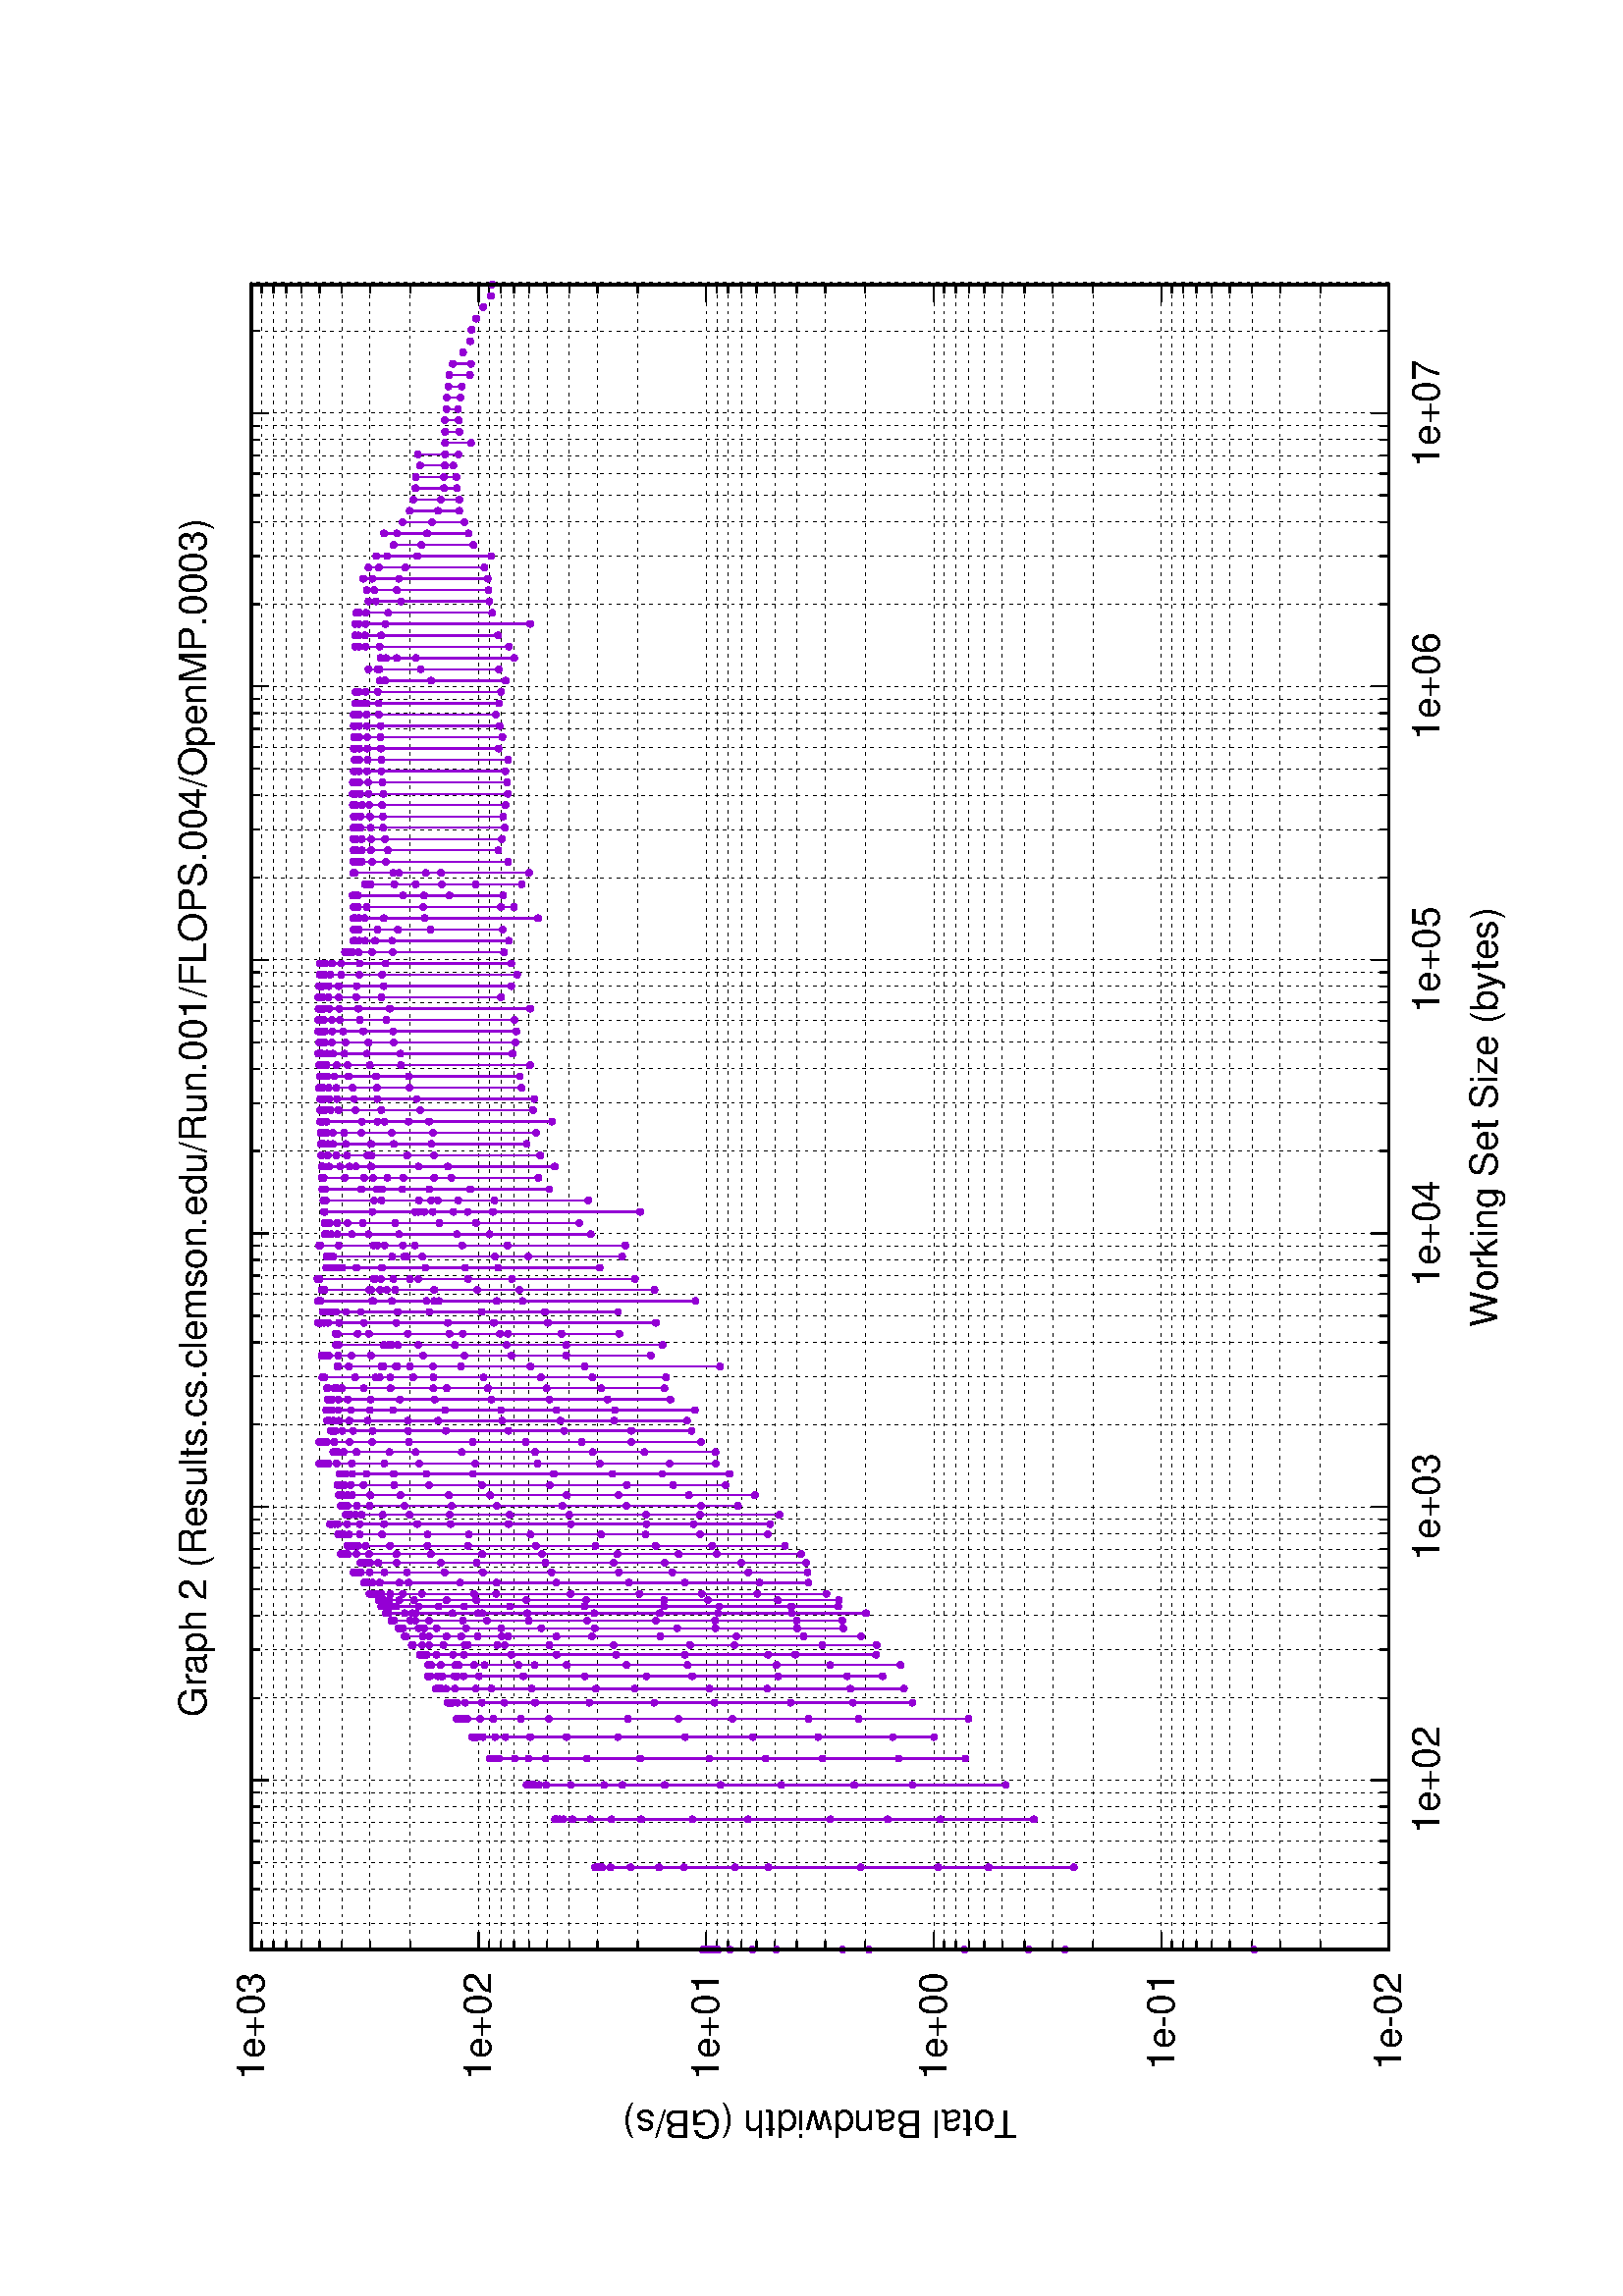 %!PS-Adobe-2.0
%%DocumentFonts: (atend)
%%BoundingBox: 50 50 554 770
%%Orientation: Landscape
%%Pages: (atend)
%%EndComments
%%BeginProlog
/gnudict 256 dict def
gnudict begin
%
% The following true/false flags may be edited by hand if desired.
% The unit line width and grayscale image gamma correction may also be changed.
%
/Color true def
/Blacktext false def
/Solid false def
/Dashlength 1 def
/Landscape true def
/Level1 false def
/Level3 false def
/Rounded false def
/ClipToBoundingBox false def
/SuppressPDFMark false def
/TransparentPatterns false def
/gnulinewidth 5.000 def
/userlinewidth gnulinewidth def
/Gamma 1.0 def
/BackgroundColor {-1.000 -1.000 -1.000} def
%
/vshift -46 def
/dl1 {
  10.0 Dashlength userlinewidth gnulinewidth div mul mul mul
  Rounded { currentlinewidth 0.75 mul sub dup 0 le { pop 0.01 } if } if
} def
/dl2 {
  10.0 Dashlength userlinewidth gnulinewidth div mul mul mul
  Rounded { currentlinewidth 0.75 mul add } if
} def
/hpt_ 31.5 def
/vpt_ 31.5 def
/hpt hpt_ def
/vpt vpt_ def
/doclip {
  ClipToBoundingBox {
    newpath 50 50 moveto 554 50 lineto 554 770 lineto 50 770 lineto closepath
    clip
  } if
} def
%
% Gnuplot Prolog Version 5.2 (Dec 2017)
%
%/SuppressPDFMark true def
%
/M {moveto} bind def
/L {lineto} bind def
/R {rmoveto} bind def
/V {rlineto} bind def
/N {newpath moveto} bind def
/Z {closepath} bind def
/C {setrgbcolor} bind def
/f {rlineto fill} bind def
/g {setgray} bind def
/Gshow {show} def   % May be redefined later in the file to support UTF-8
/vpt2 vpt 2 mul def
/hpt2 hpt 2 mul def
/Lshow {currentpoint stroke M 0 vshift R 
	Blacktext {gsave 0 setgray textshow grestore} {textshow} ifelse} def
/Rshow {currentpoint stroke M dup stringwidth pop neg vshift R
	Blacktext {gsave 0 setgray textshow grestore} {textshow} ifelse} def
/Cshow {currentpoint stroke M dup stringwidth pop -2 div vshift R 
	Blacktext {gsave 0 setgray textshow grestore} {textshow} ifelse} def
/UP {dup vpt_ mul /vpt exch def hpt_ mul /hpt exch def
  /hpt2 hpt 2 mul def /vpt2 vpt 2 mul def} def
/DL {Color {setrgbcolor Solid {pop []} if 0 setdash}
 {pop pop pop 0 setgray Solid {pop []} if 0 setdash} ifelse} def
/BL {stroke userlinewidth 2 mul setlinewidth
	Rounded {1 setlinejoin 1 setlinecap} if} def
/AL {stroke userlinewidth 2 div setlinewidth
	Rounded {1 setlinejoin 1 setlinecap} if} def
/UL {dup gnulinewidth mul /userlinewidth exch def
	dup 1 lt {pop 1} if 10 mul /udl exch def} def
/PL {stroke userlinewidth setlinewidth
	Rounded {1 setlinejoin 1 setlinecap} if} def
3.8 setmiterlimit
% Classic Line colors (version 5.0)
/LCw {1 1 1} def
/LCb {0 0 0} def
/LCa {0 0 0} def
/LC0 {1 0 0} def
/LC1 {0 1 0} def
/LC2 {0 0 1} def
/LC3 {1 0 1} def
/LC4 {0 1 1} def
/LC5 {1 1 0} def
/LC6 {0 0 0} def
/LC7 {1 0.3 0} def
/LC8 {0.5 0.5 0.5} def
% Default dash patterns (version 5.0)
/LTB {BL [] LCb DL} def
/LTw {PL [] 1 setgray} def
/LTb {PL [] LCb DL} def
/LTa {AL [1 udl mul 2 udl mul] 0 setdash LCa setrgbcolor} def
/LT0 {PL [] LC0 DL} def
/LT1 {PL [2 dl1 3 dl2] LC1 DL} def
/LT2 {PL [1 dl1 1.5 dl2] LC2 DL} def
/LT3 {PL [6 dl1 2 dl2 1 dl1 2 dl2] LC3 DL} def
/LT4 {PL [1 dl1 2 dl2 6 dl1 2 dl2 1 dl1 2 dl2] LC4 DL} def
/LT5 {PL [4 dl1 2 dl2] LC5 DL} def
/LT6 {PL [1.5 dl1 1.5 dl2 1.5 dl1 1.5 dl2 1.5 dl1 6 dl2] LC6 DL} def
/LT7 {PL [3 dl1 3 dl2 1 dl1 3 dl2] LC7 DL} def
/LT8 {PL [2 dl1 2 dl2 2 dl1 6 dl2] LC8 DL} def
/SL {[] 0 setdash} def
/Pnt {stroke [] 0 setdash gsave 1 setlinecap M 0 0 V stroke grestore} def
/Dia {stroke [] 0 setdash 2 copy vpt add M
  hpt neg vpt neg V hpt vpt neg V
  hpt vpt V hpt neg vpt V closepath stroke
  Pnt} def
/Pls {stroke [] 0 setdash vpt sub M 0 vpt2 V
  currentpoint stroke M
  hpt neg vpt neg R hpt2 0 V stroke
 } def
/Box {stroke [] 0 setdash 2 copy exch hpt sub exch vpt add M
  0 vpt2 neg V hpt2 0 V 0 vpt2 V
  hpt2 neg 0 V closepath stroke
  Pnt} def
/Crs {stroke [] 0 setdash exch hpt sub exch vpt add M
  hpt2 vpt2 neg V currentpoint stroke M
  hpt2 neg 0 R hpt2 vpt2 V stroke} def
/TriU {stroke [] 0 setdash 2 copy vpt 1.12 mul add M
  hpt neg vpt -1.62 mul V
  hpt 2 mul 0 V
  hpt neg vpt 1.62 mul V closepath stroke
  Pnt} def
/Star {2 copy Pls Crs} def
/BoxF {stroke [] 0 setdash exch hpt sub exch vpt add M
  0 vpt2 neg V hpt2 0 V 0 vpt2 V
  hpt2 neg 0 V closepath fill} def
/TriUF {stroke [] 0 setdash vpt 1.12 mul add M
  hpt neg vpt -1.62 mul V
  hpt 2 mul 0 V
  hpt neg vpt 1.62 mul V closepath fill} def
/TriD {stroke [] 0 setdash 2 copy vpt 1.12 mul sub M
  hpt neg vpt 1.62 mul V
  hpt 2 mul 0 V
  hpt neg vpt -1.62 mul V closepath stroke
  Pnt} def
/TriDF {stroke [] 0 setdash vpt 1.12 mul sub M
  hpt neg vpt 1.62 mul V
  hpt 2 mul 0 V
  hpt neg vpt -1.62 mul V closepath fill} def
/DiaF {stroke [] 0 setdash vpt add M
  hpt neg vpt neg V hpt vpt neg V
  hpt vpt V hpt neg vpt V closepath fill} def
/Pent {stroke [] 0 setdash 2 copy gsave
  translate 0 hpt M 4 {72 rotate 0 hpt L} repeat
  closepath stroke grestore Pnt} def
/PentF {stroke [] 0 setdash gsave
  translate 0 hpt M 4 {72 rotate 0 hpt L} repeat
  closepath fill grestore} def
/Circle {stroke [] 0 setdash 2 copy
  hpt 0 360 arc stroke Pnt} def
/CircleF {stroke [] 0 setdash hpt 0 360 arc fill} def
/C0 {BL [] 0 setdash 2 copy moveto vpt 90 450 arc} bind def
/C1 {BL [] 0 setdash 2 copy moveto
	2 copy vpt 0 90 arc closepath fill
	vpt 0 360 arc closepath} bind def
/C2 {BL [] 0 setdash 2 copy moveto
	2 copy vpt 90 180 arc closepath fill
	vpt 0 360 arc closepath} bind def
/C3 {BL [] 0 setdash 2 copy moveto
	2 copy vpt 0 180 arc closepath fill
	vpt 0 360 arc closepath} bind def
/C4 {BL [] 0 setdash 2 copy moveto
	2 copy vpt 180 270 arc closepath fill
	vpt 0 360 arc closepath} bind def
/C5 {BL [] 0 setdash 2 copy moveto
	2 copy vpt 0 90 arc
	2 copy moveto
	2 copy vpt 180 270 arc closepath fill
	vpt 0 360 arc} bind def
/C6 {BL [] 0 setdash 2 copy moveto
	2 copy vpt 90 270 arc closepath fill
	vpt 0 360 arc closepath} bind def
/C7 {BL [] 0 setdash 2 copy moveto
	2 copy vpt 0 270 arc closepath fill
	vpt 0 360 arc closepath} bind def
/C8 {BL [] 0 setdash 2 copy moveto
	2 copy vpt 270 360 arc closepath fill
	vpt 0 360 arc closepath} bind def
/C9 {BL [] 0 setdash 2 copy moveto
	2 copy vpt 270 450 arc closepath fill
	vpt 0 360 arc closepath} bind def
/C10 {BL [] 0 setdash 2 copy 2 copy moveto vpt 270 360 arc closepath fill
	2 copy moveto
	2 copy vpt 90 180 arc closepath fill
	vpt 0 360 arc closepath} bind def
/C11 {BL [] 0 setdash 2 copy moveto
	2 copy vpt 0 180 arc closepath fill
	2 copy moveto
	2 copy vpt 270 360 arc closepath fill
	vpt 0 360 arc closepath} bind def
/C12 {BL [] 0 setdash 2 copy moveto
	2 copy vpt 180 360 arc closepath fill
	vpt 0 360 arc closepath} bind def
/C13 {BL [] 0 setdash 2 copy moveto
	2 copy vpt 0 90 arc closepath fill
	2 copy moveto
	2 copy vpt 180 360 arc closepath fill
	vpt 0 360 arc closepath} bind def
/C14 {BL [] 0 setdash 2 copy moveto
	2 copy vpt 90 360 arc closepath fill
	vpt 0 360 arc} bind def
/C15 {BL [] 0 setdash 2 copy vpt 0 360 arc closepath fill
	vpt 0 360 arc closepath} bind def
/Rec {newpath 4 2 roll moveto 1 index 0 rlineto 0 exch rlineto
	neg 0 rlineto closepath} bind def
/Square {dup Rec} bind def
/Bsquare {vpt sub exch vpt sub exch vpt2 Square} bind def
/S0 {BL [] 0 setdash 2 copy moveto 0 vpt rlineto BL Bsquare} bind def
/S1 {BL [] 0 setdash 2 copy vpt Square fill Bsquare} bind def
/S2 {BL [] 0 setdash 2 copy exch vpt sub exch vpt Square fill Bsquare} bind def
/S3 {BL [] 0 setdash 2 copy exch vpt sub exch vpt2 vpt Rec fill Bsquare} bind def
/S4 {BL [] 0 setdash 2 copy exch vpt sub exch vpt sub vpt Square fill Bsquare} bind def
/S5 {BL [] 0 setdash 2 copy 2 copy vpt Square fill
	exch vpt sub exch vpt sub vpt Square fill Bsquare} bind def
/S6 {BL [] 0 setdash 2 copy exch vpt sub exch vpt sub vpt vpt2 Rec fill Bsquare} bind def
/S7 {BL [] 0 setdash 2 copy exch vpt sub exch vpt sub vpt vpt2 Rec fill
	2 copy vpt Square fill Bsquare} bind def
/S8 {BL [] 0 setdash 2 copy vpt sub vpt Square fill Bsquare} bind def
/S9 {BL [] 0 setdash 2 copy vpt sub vpt vpt2 Rec fill Bsquare} bind def
/S10 {BL [] 0 setdash 2 copy vpt sub vpt Square fill 2 copy exch vpt sub exch vpt Square fill
	Bsquare} bind def
/S11 {BL [] 0 setdash 2 copy vpt sub vpt Square fill 2 copy exch vpt sub exch vpt2 vpt Rec fill
	Bsquare} bind def
/S12 {BL [] 0 setdash 2 copy exch vpt sub exch vpt sub vpt2 vpt Rec fill Bsquare} bind def
/S13 {BL [] 0 setdash 2 copy exch vpt sub exch vpt sub vpt2 vpt Rec fill
	2 copy vpt Square fill Bsquare} bind def
/S14 {BL [] 0 setdash 2 copy exch vpt sub exch vpt sub vpt2 vpt Rec fill
	2 copy exch vpt sub exch vpt Square fill Bsquare} bind def
/S15 {BL [] 0 setdash 2 copy Bsquare fill Bsquare} bind def
/D0 {gsave translate 45 rotate 0 0 S0 stroke grestore} bind def
/D1 {gsave translate 45 rotate 0 0 S1 stroke grestore} bind def
/D2 {gsave translate 45 rotate 0 0 S2 stroke grestore} bind def
/D3 {gsave translate 45 rotate 0 0 S3 stroke grestore} bind def
/D4 {gsave translate 45 rotate 0 0 S4 stroke grestore} bind def
/D5 {gsave translate 45 rotate 0 0 S5 stroke grestore} bind def
/D6 {gsave translate 45 rotate 0 0 S6 stroke grestore} bind def
/D7 {gsave translate 45 rotate 0 0 S7 stroke grestore} bind def
/D8 {gsave translate 45 rotate 0 0 S8 stroke grestore} bind def
/D9 {gsave translate 45 rotate 0 0 S9 stroke grestore} bind def
/D10 {gsave translate 45 rotate 0 0 S10 stroke grestore} bind def
/D11 {gsave translate 45 rotate 0 0 S11 stroke grestore} bind def
/D12 {gsave translate 45 rotate 0 0 S12 stroke grestore} bind def
/D13 {gsave translate 45 rotate 0 0 S13 stroke grestore} bind def
/D14 {gsave translate 45 rotate 0 0 S14 stroke grestore} bind def
/D15 {gsave translate 45 rotate 0 0 S15 stroke grestore} bind def
/DiaE {stroke [] 0 setdash vpt add M
  hpt neg vpt neg V hpt vpt neg V
  hpt vpt V hpt neg vpt V closepath stroke} def
/BoxE {stroke [] 0 setdash exch hpt sub exch vpt add M
  0 vpt2 neg V hpt2 0 V 0 vpt2 V
  hpt2 neg 0 V closepath stroke} def
/TriUE {stroke [] 0 setdash vpt 1.12 mul add M
  hpt neg vpt -1.62 mul V
  hpt 2 mul 0 V
  hpt neg vpt 1.62 mul V closepath stroke} def
/TriDE {stroke [] 0 setdash vpt 1.12 mul sub M
  hpt neg vpt 1.62 mul V
  hpt 2 mul 0 V
  hpt neg vpt -1.62 mul V closepath stroke} def
/PentE {stroke [] 0 setdash gsave
  translate 0 hpt M 4 {72 rotate 0 hpt L} repeat
  closepath stroke grestore} def
/CircE {stroke [] 0 setdash 
  hpt 0 360 arc stroke} def
/Opaque {gsave closepath 1 setgray fill grestore 0 setgray closepath} def
/DiaW {stroke [] 0 setdash vpt add M
  hpt neg vpt neg V hpt vpt neg V
  hpt vpt V hpt neg vpt V Opaque stroke} def
/BoxW {stroke [] 0 setdash exch hpt sub exch vpt add M
  0 vpt2 neg V hpt2 0 V 0 vpt2 V
  hpt2 neg 0 V Opaque stroke} def
/TriUW {stroke [] 0 setdash vpt 1.12 mul add M
  hpt neg vpt -1.62 mul V
  hpt 2 mul 0 V
  hpt neg vpt 1.62 mul V Opaque stroke} def
/TriDW {stroke [] 0 setdash vpt 1.12 mul sub M
  hpt neg vpt 1.62 mul V
  hpt 2 mul 0 V
  hpt neg vpt -1.62 mul V Opaque stroke} def
/PentW {stroke [] 0 setdash gsave
  translate 0 hpt M 4 {72 rotate 0 hpt L} repeat
  Opaque stroke grestore} def
/CircW {stroke [] 0 setdash 
  hpt 0 360 arc Opaque stroke} def
/BoxFill {gsave Rec 1 setgray fill grestore} def
/Density {
  /Fillden exch def
  currentrgbcolor
  /ColB exch def /ColG exch def /ColR exch def
  /ColR ColR Fillden mul Fillden sub 1 add def
  /ColG ColG Fillden mul Fillden sub 1 add def
  /ColB ColB Fillden mul Fillden sub 1 add def
  ColR ColG ColB setrgbcolor} def
/BoxColFill {gsave Rec PolyFill} def
/PolyFill {gsave Density fill grestore grestore} def
/h {rlineto rlineto rlineto closepath gsave fill grestore stroke} bind def
%
% PostScript Level 1 Pattern Fill routine for rectangles
% Usage: x y w h s a XX PatternFill
%	x,y = lower left corner of box to be filled
%	w,h = width and height of box
%	  a = angle in degrees between lines and x-axis
%	 XX = 0/1 for no/yes cross-hatch
%
/PatternFill {gsave /PFa [ 9 2 roll ] def
  PFa 0 get PFa 2 get 2 div add PFa 1 get PFa 3 get 2 div add translate
  PFa 2 get -2 div PFa 3 get -2 div PFa 2 get PFa 3 get Rec
  TransparentPatterns {} {gsave 1 setgray fill grestore} ifelse
  clip
  currentlinewidth 0.5 mul setlinewidth
  /PFs PFa 2 get dup mul PFa 3 get dup mul add sqrt def
  0 0 M PFa 5 get rotate PFs -2 div dup translate
  0 1 PFs PFa 4 get div 1 add floor cvi
	{PFa 4 get mul 0 M 0 PFs V} for
  0 PFa 6 get ne {
	0 1 PFs PFa 4 get div 1 add floor cvi
	{PFa 4 get mul 0 2 1 roll M PFs 0 V} for
 } if
  stroke grestore} def
%
/languagelevel where
 {pop languagelevel} {1} ifelse
dup 2 lt
	{/InterpretLevel1 true def
	 /InterpretLevel3 false def}
	{/InterpretLevel1 Level1 def
	 2 gt
	    {/InterpretLevel3 Level3 def}
	    {/InterpretLevel3 false def}
	 ifelse }
 ifelse
%
% PostScript level 2 pattern fill definitions
%
/Level2PatternFill {
/Tile8x8 {/PaintType 2 /PatternType 1 /TilingType 1 /BBox [0 0 8 8] /XStep 8 /YStep 8}
	bind def
/KeepColor {currentrgbcolor [/Pattern /DeviceRGB] setcolorspace} bind def
<< Tile8x8
 /PaintProc {0.5 setlinewidth pop 0 0 M 8 8 L 0 8 M 8 0 L stroke} 
>> matrix makepattern
/Pat1 exch def
<< Tile8x8
 /PaintProc {0.5 setlinewidth pop 0 0 M 8 8 L 0 8 M 8 0 L stroke
	0 4 M 4 8 L 8 4 L 4 0 L 0 4 L stroke}
>> matrix makepattern
/Pat2 exch def
<< Tile8x8
 /PaintProc {0.5 setlinewidth pop 0 0 M 0 8 L
	8 8 L 8 0 L 0 0 L fill}
>> matrix makepattern
/Pat3 exch def
<< Tile8x8
 /PaintProc {0.5 setlinewidth pop -4 8 M 8 -4 L
	0 12 M 12 0 L stroke}
>> matrix makepattern
/Pat4 exch def
<< Tile8x8
 /PaintProc {0.5 setlinewidth pop -4 0 M 8 12 L
	0 -4 M 12 8 L stroke}
>> matrix makepattern
/Pat5 exch def
<< Tile8x8
 /PaintProc {0.5 setlinewidth pop -2 8 M 4 -4 L
	0 12 M 8 -4 L 4 12 M 10 0 L stroke}
>> matrix makepattern
/Pat6 exch def
<< Tile8x8
 /PaintProc {0.5 setlinewidth pop -2 0 M 4 12 L
	0 -4 M 8 12 L 4 -4 M 10 8 L stroke}
>> matrix makepattern
/Pat7 exch def
<< Tile8x8
 /PaintProc {0.5 setlinewidth pop 8 -2 M -4 4 L
	12 0 M -4 8 L 12 4 M 0 10 L stroke}
>> matrix makepattern
/Pat8 exch def
<< Tile8x8
 /PaintProc {0.5 setlinewidth pop 0 -2 M 12 4 L
	-4 0 M 12 8 L -4 4 M 8 10 L stroke}
>> matrix makepattern
/Pat9 exch def
/Pattern1 {PatternBgnd KeepColor Pat1 setpattern} bind def
/Pattern2 {PatternBgnd KeepColor Pat2 setpattern} bind def
/Pattern3 {PatternBgnd KeepColor Pat3 setpattern} bind def
/Pattern4 {PatternBgnd KeepColor Landscape {Pat5} {Pat4} ifelse setpattern} bind def
/Pattern5 {PatternBgnd KeepColor Landscape {Pat4} {Pat5} ifelse setpattern} bind def
/Pattern6 {PatternBgnd KeepColor Landscape {Pat9} {Pat6} ifelse setpattern} bind def
/Pattern7 {PatternBgnd KeepColor Landscape {Pat8} {Pat7} ifelse setpattern} bind def
} def
%
%
%End of PostScript Level 2 code
%
/PatternBgnd {
  TransparentPatterns {} {gsave 1 setgray fill grestore} ifelse
} def
%
% Substitute for Level 2 pattern fill codes with
% grayscale if Level 2 support is not selected.
%
/Level1PatternFill {
/Pattern1 {0.250 Density} bind def
/Pattern2 {0.500 Density} bind def
/Pattern3 {0.750 Density} bind def
/Pattern4 {0.125 Density} bind def
/Pattern5 {0.375 Density} bind def
/Pattern6 {0.625 Density} bind def
/Pattern7 {0.875 Density} bind def
} def
%
% Now test for support of Level 2 code
%
Level1 {Level1PatternFill} {Level2PatternFill} ifelse
%
/Symbol-Oblique /Symbol findfont [1 0 .167 1 0 0] makefont
dup length dict begin {1 index /FID eq {pop pop} {def} ifelse} forall
currentdict end definefont pop
%
/Metrics {ExtendTextBox Gswidth} def
/Lwidth {currentpoint stroke M 0 vshift R Metrics} def
/Rwidth {currentpoint stroke M dup stringwidth pop neg vshift R Metrics} def
/Cwidth {currentpoint stroke M dup stringwidth pop -2 div vshift R Metrics} def
/GLwidth {currentpoint stroke M 0 vshift R {ExtendTextBox} forall} def
/GRwidth {currentpoint stroke M dup Gwidth vshift R {ExtendTextBox} forall} def
/GCwidth {currentpoint stroke M dup Gwidth 2 div vshift R {ExtendTextBox} forall} def
/GLwidth2 {0 Gwidth AddGlyphWidth} def
/GRwidth2 {Gwidth -1 mul 0 AddGlyphWidth} def
/GCwidth2 {Gwidth 2 div dup -1 mul AddGlyphWidth} def
/AddGlyphWidth { dup TBx2 gt {userdict /TBx2 3 -1 roll put} {pop} ifelse
                 dup TBx1 lt {userdict /TBx1 3 -1 roll put} {pop} ifelse } def
/MFshow {
   { dup 5 get 3 ge
     { 5 get 3 eq {gsave} {grestore} ifelse }
     {dup dup 0 get findfont exch 1 get scalefont setfont
     [ currentpoint ] exch dup 2 get 0 exch R dup 5 get 2 ne {dup dup 6
     get exch 4 get {textshow} {Metrics pop 0 R} ifelse }if dup 5 get 0 eq
     {dup 3 get {2 get neg 0 exch R pop} {pop aload pop M} ifelse} {dup 5
     get 1 eq {dup 2 get exch dup 3 get exch 6 get Gswidth pop -2 div
     dup 0 R} {dup 6 get Gswidth pop -2 div 0 R 6 get
     textshow 2 index {aload pop M neg 3 -1 roll neg R pop pop} {pop pop pop
     pop aload pop M} ifelse }ifelse }ifelse }
     ifelse }
   forall} def
/Gswidth {dup type /stringtype eq {stringwidth} {pop (n) stringwidth} ifelse} def
/MFwidth {0 exch { dup 5 get 3 ge { 5 get 3 eq { 0 } { pop } ifelse }
 {dup 3 get{dup dup 0 get findfont exch 1 get scalefont setfont
     6 get Gswidth pop add} {pop} ifelse} ifelse} forall} def
/MLshow { currentpoint stroke M
  0 exch R
  Blacktext {gsave 0 setgray MFshow grestore} {MFshow} ifelse } bind def
/MRshow { currentpoint stroke M
  exch dup MFwidth neg 3 -1 roll R
  Blacktext {gsave 0 setgray MFshow grestore} {MFshow} ifelse } bind def
/MCshow { currentpoint stroke M
  exch dup MFwidth -2 div 3 -1 roll R
  Blacktext {gsave 0 setgray MFshow grestore} {MFshow} ifelse } bind def
/XYsave    { [( ) 1 2 true false 3 ()] } bind def
/XYrestore { [( ) 1 2 true false 4 ()] } bind def
Level1 SuppressPDFMark or 
{} {
/SDict 10 dict def
systemdict /pdfmark known not {
  userdict /pdfmark systemdict /cleartomark get put
} if
SDict begin [
  /Title (Results.cs.clemson.edu/Run.001/FLOPS.004/OpenMP.0003/graph2.ps)
  /Subject (gnuplot plot)
  /Creator (gnuplot 5.2 patchlevel 8)
%  /Producer (gnuplot)
%  /Keywords ()
  /CreationDate (Tue Sep 21 13:30:21 2021)
  /DOCINFO pdfmark
end
} ifelse
%
% Support for boxed text - Ethan A Merritt Sep 2016
%
/InitTextBox { userdict /TBy2 3 -1 roll put userdict /TBx2 3 -1 roll put
           userdict /TBy1 3 -1 roll put userdict /TBx1 3 -1 roll put
	   /Boxing true def } def
/ExtendTextBox { dup type /stringtype eq
    { Boxing { gsave dup false charpath pathbbox
      dup TBy2 gt {userdict /TBy2 3 -1 roll put} {pop} ifelse
      dup TBx2 gt {userdict /TBx2 3 -1 roll put} {pop} ifelse
      dup TBy1 lt {userdict /TBy1 3 -1 roll put} {pop} ifelse
      dup TBx1 lt {userdict /TBx1 3 -1 roll put} {pop} ifelse
      grestore } if }
    {} ifelse} def
/PopTextBox { newpath TBx1 TBxmargin sub TBy1 TBymargin sub M
               TBx1 TBxmargin sub TBy2 TBymargin add L
	       TBx2 TBxmargin add TBy2 TBymargin add L
	       TBx2 TBxmargin add TBy1 TBymargin sub L closepath } def
/DrawTextBox { PopTextBox stroke /Boxing false def} def
/FillTextBox { gsave PopTextBox fill grestore /Boxing false def} def
0 0 0 0 InitTextBox
/TBxmargin 20 def
/TBymargin 20 def
/Boxing false def
/textshow { ExtendTextBox Gshow } def
%
end
%%EndProlog
%%Page: 1 1
gnudict begin
gsave
doclip
50 50 translate
0.100 0.100 scale
90 rotate
0 -5040 translate
0 setgray
newpath
(Helvetica) findfont 140 scalefont setfont
BackgroundColor 0 lt 3 1 roll 0 lt exch 0 lt or or not {gsave BackgroundColor C clippath fill grestore} if
1.000 UL
LTb
LCb setrgbcolor
1.000 UL
LTa
LCa setrgbcolor
770 448 M
6107 0 V
stroke
LTb
LCb setrgbcolor
770 448 M
63 0 V
6044 0 R
-63 0 V
stroke
686 448 M
[ [(Helvetica) 140.0 0.0 true true 0 (1e-02)]
] -46.7 MRshow
/Helvetica findfont 140 scalefont setfont
/vshift -46 def
1.000 UL
LTb
LCb setrgbcolor
1.000 UL
LTa
LCa setrgbcolor
770 699 M
6107 0 V
stroke
LTb
LCb setrgbcolor
770 699 M
31 0 V
6076 0 R
-31 0 V
stroke
LTa
LCa setrgbcolor
770 846 M
6107 0 V
stroke
LTb
LCb setrgbcolor
770 846 M
31 0 V
6076 0 R
-31 0 V
stroke
LTa
LCa setrgbcolor
770 950 M
6107 0 V
stroke
LTb
LCb setrgbcolor
770 950 M
31 0 V
6076 0 R
-31 0 V
stroke
LTa
LCa setrgbcolor
770 1031 M
6107 0 V
stroke
LTb
LCb setrgbcolor
770 1031 M
31 0 V
6076 0 R
-31 0 V
stroke
LTa
LCa setrgbcolor
770 1097 M
6107 0 V
stroke
LTb
LCb setrgbcolor
770 1097 M
31 0 V
6076 0 R
-31 0 V
stroke
LTa
LCa setrgbcolor
770 1153 M
6107 0 V
stroke
LTb
LCb setrgbcolor
770 1153 M
31 0 V
6076 0 R
-31 0 V
stroke
LTa
LCa setrgbcolor
770 1201 M
6107 0 V
stroke
LTb
LCb setrgbcolor
770 1201 M
31 0 V
6076 0 R
-31 0 V
stroke
LTa
LCa setrgbcolor
770 1244 M
6107 0 V
stroke
LTb
LCb setrgbcolor
770 1244 M
31 0 V
6076 0 R
-31 0 V
stroke
LTa
LCa setrgbcolor
770 1282 M
6107 0 V
stroke
LTb
LCb setrgbcolor
770 1282 M
63 0 V
6044 0 R
-63 0 V
stroke
686 1282 M
[ [(Helvetica) 140.0 0.0 true true 0 (1e-01)]
] -46.7 MRshow
/Helvetica findfont 140 scalefont setfont
1.000 UL
LTb
LCb setrgbcolor
1.000 UL
LTa
LCa setrgbcolor
770 1533 M
6107 0 V
stroke
LTb
LCb setrgbcolor
770 1533 M
31 0 V
6076 0 R
-31 0 V
stroke
LTa
LCa setrgbcolor
770 1680 M
6107 0 V
stroke
LTb
LCb setrgbcolor
770 1680 M
31 0 V
6076 0 R
-31 0 V
stroke
LTa
LCa setrgbcolor
770 1784 M
6107 0 V
stroke
LTb
LCb setrgbcolor
770 1784 M
31 0 V
6076 0 R
-31 0 V
stroke
LTa
LCa setrgbcolor
770 1865 M
6107 0 V
stroke
LTb
LCb setrgbcolor
770 1865 M
31 0 V
6076 0 R
-31 0 V
stroke
LTa
LCa setrgbcolor
770 1931 M
6107 0 V
stroke
LTb
LCb setrgbcolor
770 1931 M
31 0 V
6076 0 R
-31 0 V
stroke
LTa
LCa setrgbcolor
770 1987 M
6107 0 V
stroke
LTb
LCb setrgbcolor
770 1987 M
31 0 V
6076 0 R
-31 0 V
stroke
LTa
LCa setrgbcolor
770 2036 M
6107 0 V
stroke
LTb
LCb setrgbcolor
770 2036 M
31 0 V
6076 0 R
-31 0 V
stroke
LTa
LCa setrgbcolor
770 2078 M
6107 0 V
stroke
LTb
LCb setrgbcolor
770 2078 M
31 0 V
6076 0 R
-31 0 V
stroke
LTa
LCa setrgbcolor
770 2116 M
6107 0 V
stroke
LTb
LCb setrgbcolor
770 2116 M
63 0 V
6044 0 R
-63 0 V
stroke
686 2116 M
[ [(Helvetica) 140.0 0.0 true true 0 (1e+00)]
] -46.7 MRshow
/Helvetica findfont 140 scalefont setfont
1.000 UL
LTb
LCb setrgbcolor
1.000 UL
LTa
LCa setrgbcolor
770 2368 M
6107 0 V
stroke
LTb
LCb setrgbcolor
770 2368 M
31 0 V
6076 0 R
-31 0 V
stroke
LTa
LCa setrgbcolor
770 2514 M
6107 0 V
stroke
LTb
LCb setrgbcolor
770 2514 M
31 0 V
6076 0 R
-31 0 V
stroke
LTa
LCa setrgbcolor
770 2619 M
6107 0 V
stroke
LTb
LCb setrgbcolor
770 2619 M
31 0 V
6076 0 R
-31 0 V
stroke
LTa
LCa setrgbcolor
770 2699 M
6107 0 V
stroke
LTb
LCb setrgbcolor
770 2699 M
31 0 V
6076 0 R
-31 0 V
stroke
LTa
LCa setrgbcolor
770 2766 M
6107 0 V
stroke
LTb
LCb setrgbcolor
770 2766 M
31 0 V
6076 0 R
-31 0 V
stroke
LTa
LCa setrgbcolor
770 2821 M
6107 0 V
stroke
LTb
LCb setrgbcolor
770 2821 M
31 0 V
6076 0 R
-31 0 V
stroke
LTa
LCa setrgbcolor
770 2870 M
6107 0 V
stroke
LTb
LCb setrgbcolor
770 2870 M
31 0 V
6076 0 R
-31 0 V
stroke
LTa
LCa setrgbcolor
770 2912 M
6107 0 V
stroke
LTb
LCb setrgbcolor
770 2912 M
31 0 V
6076 0 R
-31 0 V
stroke
LTa
LCa setrgbcolor
770 2951 M
6107 0 V
stroke
LTb
LCb setrgbcolor
770 2951 M
63 0 V
6044 0 R
-63 0 V
stroke
686 2951 M
[ [(Helvetica) 140.0 0.0 true true 0 (1e+01)]
] -46.7 MRshow
/Helvetica findfont 140 scalefont setfont
1.000 UL
LTb
LCb setrgbcolor
1.000 UL
LTa
LCa setrgbcolor
770 3202 M
6107 0 V
stroke
LTb
LCb setrgbcolor
770 3202 M
31 0 V
6076 0 R
-31 0 V
stroke
LTa
LCa setrgbcolor
770 3349 M
6107 0 V
stroke
LTb
LCb setrgbcolor
770 3349 M
31 0 V
6076 0 R
-31 0 V
stroke
LTa
LCa setrgbcolor
770 3453 M
6107 0 V
stroke
LTb
LCb setrgbcolor
770 3453 M
31 0 V
6076 0 R
-31 0 V
stroke
LTa
LCa setrgbcolor
770 3534 M
6107 0 V
stroke
LTb
LCb setrgbcolor
770 3534 M
31 0 V
6076 0 R
-31 0 V
stroke
LTa
LCa setrgbcolor
770 3600 M
6107 0 V
stroke
LTb
LCb setrgbcolor
770 3600 M
31 0 V
6076 0 R
-31 0 V
stroke
LTa
LCa setrgbcolor
770 3656 M
6107 0 V
stroke
LTb
LCb setrgbcolor
770 3656 M
31 0 V
6076 0 R
-31 0 V
stroke
LTa
LCa setrgbcolor
770 3704 M
6107 0 V
stroke
LTb
LCb setrgbcolor
770 3704 M
31 0 V
6076 0 R
-31 0 V
stroke
LTa
LCa setrgbcolor
770 3747 M
6107 0 V
stroke
LTb
LCb setrgbcolor
770 3747 M
31 0 V
6076 0 R
-31 0 V
stroke
LTa
LCa setrgbcolor
770 3785 M
6107 0 V
stroke
LTb
LCb setrgbcolor
770 3785 M
63 0 V
6044 0 R
-63 0 V
stroke
686 3785 M
[ [(Helvetica) 140.0 0.0 true true 0 (1e+02)]
] -46.7 MRshow
/Helvetica findfont 140 scalefont setfont
1.000 UL
LTb
LCb setrgbcolor
1.000 UL
LTa
LCa setrgbcolor
770 4036 M
6107 0 V
stroke
LTb
LCb setrgbcolor
770 4036 M
31 0 V
6076 0 R
-31 0 V
stroke
LTa
LCa setrgbcolor
770 4183 M
6107 0 V
stroke
LTb
LCb setrgbcolor
770 4183 M
31 0 V
6076 0 R
-31 0 V
stroke
LTa
LCa setrgbcolor
770 4287 M
6107 0 V
stroke
LTb
LCb setrgbcolor
770 4287 M
31 0 V
6076 0 R
-31 0 V
stroke
LTa
LCa setrgbcolor
770 4368 M
6107 0 V
stroke
LTb
LCb setrgbcolor
770 4368 M
31 0 V
6076 0 R
-31 0 V
stroke
LTa
LCa setrgbcolor
770 4434 M
6107 0 V
stroke
LTb
LCb setrgbcolor
770 4434 M
31 0 V
6076 0 R
-31 0 V
stroke
LTa
LCa setrgbcolor
770 4490 M
6107 0 V
stroke
LTb
LCb setrgbcolor
770 4490 M
31 0 V
6076 0 R
-31 0 V
stroke
LTa
LCa setrgbcolor
770 4538 M
6107 0 V
stroke
LTb
LCb setrgbcolor
770 4538 M
31 0 V
6076 0 R
-31 0 V
stroke
LTa
LCa setrgbcolor
770 4581 M
6107 0 V
stroke
LTb
LCb setrgbcolor
770 4581 M
31 0 V
6076 0 R
-31 0 V
stroke
LTa
LCa setrgbcolor
770 4619 M
6107 0 V
stroke
LTb
LCb setrgbcolor
770 4619 M
63 0 V
6044 0 R
-63 0 V
stroke
686 4619 M
[ [(Helvetica) 140.0 0.0 true true 0 (1e+03)]
] -46.7 MRshow
/Helvetica findfont 140 scalefont setfont
1.000 UL
LTb
LCb setrgbcolor
1.000 UL
LTa
LCa setrgbcolor
867 448 M
0 4171 V
stroke
LTb
LCb setrgbcolor
867 448 M
0 31 V
0 4140 R
0 -31 V
stroke
LTa
LCa setrgbcolor
992 448 M
0 4171 V
stroke
LTb
LCb setrgbcolor
992 448 M
0 31 V
0 4140 R
0 -31 V
stroke
LTa
LCa setrgbcolor
1090 448 M
0 4171 V
stroke
LTb
LCb setrgbcolor
1090 448 M
0 31 V
0 4140 R
0 -31 V
stroke
LTa
LCa setrgbcolor
1169 448 M
0 4171 V
stroke
LTb
LCb setrgbcolor
1169 448 M
0 31 V
0 4140 R
0 -31 V
stroke
LTa
LCa setrgbcolor
1236 448 M
0 4171 V
stroke
LTb
LCb setrgbcolor
1236 448 M
0 31 V
0 4140 R
0 -31 V
stroke
LTa
LCa setrgbcolor
1294 448 M
0 4171 V
stroke
LTb
LCb setrgbcolor
1294 448 M
0 31 V
0 4140 R
0 -31 V
stroke
LTa
LCa setrgbcolor
1346 448 M
0 4171 V
stroke
LTb
LCb setrgbcolor
1346 448 M
0 31 V
0 4140 R
0 -31 V
stroke
LTa
LCa setrgbcolor
1392 448 M
0 4171 V
stroke
LTb
LCb setrgbcolor
1392 448 M
0 63 V
0 4108 R
0 -63 V
stroke
1392 308 M
[ [(Helvetica) 140.0 0.0 true true 0 (1e+02)]
] -46.7 MCshow
/Helvetica findfont 140 scalefont setfont
1.000 UL
LTb
LCb setrgbcolor
1.000 UL
LTa
LCa setrgbcolor
1693 448 M
0 4171 V
stroke
LTb
LCb setrgbcolor
1693 448 M
0 31 V
0 4140 R
0 -31 V
stroke
LTa
LCa setrgbcolor
1870 448 M
0 4171 V
stroke
LTb
LCb setrgbcolor
1870 448 M
0 31 V
0 4140 R
0 -31 V
stroke
LTa
LCa setrgbcolor
1995 448 M
0 4171 V
stroke
LTb
LCb setrgbcolor
1995 448 M
0 31 V
0 4140 R
0 -31 V
stroke
LTa
LCa setrgbcolor
2092 448 M
0 4171 V
stroke
LTb
LCb setrgbcolor
2092 448 M
0 31 V
0 4140 R
0 -31 V
stroke
LTa
LCa setrgbcolor
2172 448 M
0 4171 V
stroke
LTb
LCb setrgbcolor
2172 448 M
0 31 V
0 4140 R
0 -31 V
stroke
LTa
LCa setrgbcolor
2239 448 M
0 4171 V
stroke
LTb
LCb setrgbcolor
2239 448 M
0 31 V
0 4140 R
0 -31 V
stroke
LTa
LCa setrgbcolor
2297 448 M
0 4171 V
stroke
LTb
LCb setrgbcolor
2297 448 M
0 31 V
0 4140 R
0 -31 V
stroke
LTa
LCa setrgbcolor
2348 448 M
0 4171 V
stroke
LTb
LCb setrgbcolor
2348 448 M
0 31 V
0 4140 R
0 -31 V
stroke
LTa
LCa setrgbcolor
2394 448 M
0 4171 V
stroke
LTb
LCb setrgbcolor
2394 448 M
0 63 V
0 4108 R
0 -63 V
stroke
2394 308 M
[ [(Helvetica) 140.0 0.0 true true 0 (1e+03)]
] -46.7 MCshow
/Helvetica findfont 140 scalefont setfont
1.000 UL
LTb
LCb setrgbcolor
1.000 UL
LTa
LCa setrgbcolor
2696 448 M
0 4171 V
stroke
LTb
LCb setrgbcolor
2696 448 M
0 31 V
0 4140 R
0 -31 V
stroke
LTa
LCa setrgbcolor
2873 448 M
0 4171 V
stroke
LTb
LCb setrgbcolor
2873 448 M
0 31 V
0 4140 R
0 -31 V
stroke
LTa
LCa setrgbcolor
2998 448 M
0 4171 V
stroke
LTb
LCb setrgbcolor
2998 448 M
0 31 V
0 4140 R
0 -31 V
stroke
LTa
LCa setrgbcolor
3095 448 M
0 4171 V
stroke
LTb
LCb setrgbcolor
3095 448 M
0 31 V
0 4140 R
0 -31 V
stroke
LTa
LCa setrgbcolor
3175 448 M
0 4171 V
stroke
LTb
LCb setrgbcolor
3175 448 M
0 31 V
0 4140 R
0 -31 V
stroke
LTa
LCa setrgbcolor
3242 448 M
0 4171 V
stroke
LTb
LCb setrgbcolor
3242 448 M
0 31 V
0 4140 R
0 -31 V
stroke
LTa
LCa setrgbcolor
3300 448 M
0 4171 V
stroke
LTb
LCb setrgbcolor
3300 448 M
0 31 V
0 4140 R
0 -31 V
stroke
LTa
LCa setrgbcolor
3351 448 M
0 4171 V
stroke
LTb
LCb setrgbcolor
3351 448 M
0 31 V
0 4140 R
0 -31 V
stroke
LTa
LCa setrgbcolor
3397 448 M
0 4171 V
stroke
LTb
LCb setrgbcolor
3397 448 M
0 63 V
0 4108 R
0 -63 V
stroke
3397 308 M
[ [(Helvetica) 140.0 0.0 true true 0 (1e+04)]
] -46.7 MCshow
/Helvetica findfont 140 scalefont setfont
1.000 UL
LTb
LCb setrgbcolor
1.000 UL
LTa
LCa setrgbcolor
3699 448 M
0 4171 V
stroke
LTb
LCb setrgbcolor
3699 448 M
0 31 V
0 4140 R
0 -31 V
stroke
LTa
LCa setrgbcolor
3875 448 M
0 4171 V
stroke
LTb
LCb setrgbcolor
3875 448 M
0 31 V
0 4140 R
0 -31 V
stroke
LTa
LCa setrgbcolor
4001 448 M
0 4171 V
stroke
LTb
LCb setrgbcolor
4001 448 M
0 31 V
0 4140 R
0 -31 V
stroke
LTa
LCa setrgbcolor
4098 448 M
0 4171 V
stroke
LTb
LCb setrgbcolor
4098 448 M
0 31 V
0 4140 R
0 -31 V
stroke
LTa
LCa setrgbcolor
4177 448 M
0 4171 V
stroke
LTb
LCb setrgbcolor
4177 448 M
0 31 V
0 4140 R
0 -31 V
stroke
LTa
LCa setrgbcolor
4244 448 M
0 4171 V
stroke
LTb
LCb setrgbcolor
4244 448 M
0 31 V
0 4140 R
0 -31 V
stroke
LTa
LCa setrgbcolor
4303 448 M
0 4171 V
stroke
LTb
LCb setrgbcolor
4303 448 M
0 31 V
0 4140 R
0 -31 V
stroke
LTa
LCa setrgbcolor
4354 448 M
0 4171 V
stroke
LTb
LCb setrgbcolor
4354 448 M
0 31 V
0 4140 R
0 -31 V
stroke
LTa
LCa setrgbcolor
4400 448 M
0 4171 V
stroke
LTb
LCb setrgbcolor
4400 448 M
0 63 V
0 4108 R
0 -63 V
stroke
4400 308 M
[ [(Helvetica) 140.0 0.0 true true 0 (1e+05)]
] -46.7 MCshow
/Helvetica findfont 140 scalefont setfont
1.000 UL
LTb
LCb setrgbcolor
1.000 UL
LTa
LCa setrgbcolor
4702 448 M
0 4171 V
stroke
LTb
LCb setrgbcolor
4702 448 M
0 31 V
0 4140 R
0 -31 V
stroke
LTa
LCa setrgbcolor
4878 448 M
0 4171 V
stroke
LTb
LCb setrgbcolor
4878 448 M
0 31 V
0 4140 R
0 -31 V
stroke
LTa
LCa setrgbcolor
5004 448 M
0 4171 V
stroke
LTb
LCb setrgbcolor
5004 448 M
0 31 V
0 4140 R
0 -31 V
stroke
LTa
LCa setrgbcolor
5101 448 M
0 4171 V
stroke
LTb
LCb setrgbcolor
5101 448 M
0 31 V
0 4140 R
0 -31 V
stroke
LTa
LCa setrgbcolor
5180 448 M
0 4171 V
stroke
LTb
LCb setrgbcolor
5180 448 M
0 31 V
0 4140 R
0 -31 V
stroke
LTa
LCa setrgbcolor
5247 448 M
0 4171 V
stroke
LTb
LCb setrgbcolor
5247 448 M
0 31 V
0 4140 R
0 -31 V
stroke
LTa
LCa setrgbcolor
5305 448 M
0 4171 V
stroke
LTb
LCb setrgbcolor
5305 448 M
0 31 V
0 4140 R
0 -31 V
stroke
LTa
LCa setrgbcolor
5357 448 M
0 4171 V
stroke
LTb
LCb setrgbcolor
5357 448 M
0 31 V
0 4140 R
0 -31 V
stroke
LTa
LCa setrgbcolor
5403 448 M
0 4171 V
stroke
LTb
LCb setrgbcolor
5403 448 M
0 63 V
0 4108 R
0 -63 V
stroke
5403 308 M
[ [(Helvetica) 140.0 0.0 true true 0 (1e+06)]
] -46.7 MCshow
/Helvetica findfont 140 scalefont setfont
1.000 UL
LTb
LCb setrgbcolor
1.000 UL
LTa
LCa setrgbcolor
5704 448 M
0 4171 V
stroke
LTb
LCb setrgbcolor
5704 448 M
0 31 V
0 4140 R
0 -31 V
stroke
LTa
LCa setrgbcolor
5881 448 M
0 4171 V
stroke
LTb
LCb setrgbcolor
5881 448 M
0 31 V
0 4140 R
0 -31 V
stroke
LTa
LCa setrgbcolor
6006 448 M
0 4171 V
stroke
LTb
LCb setrgbcolor
6006 448 M
0 31 V
0 4140 R
0 -31 V
stroke
LTa
LCa setrgbcolor
6104 448 M
0 4171 V
stroke
LTb
LCb setrgbcolor
6104 448 M
0 31 V
0 4140 R
0 -31 V
stroke
LTa
LCa setrgbcolor
6183 448 M
0 4171 V
stroke
LTb
LCb setrgbcolor
6183 448 M
0 31 V
0 4140 R
0 -31 V
stroke
LTa
LCa setrgbcolor
6250 448 M
0 4171 V
stroke
LTb
LCb setrgbcolor
6250 448 M
0 31 V
0 4140 R
0 -31 V
stroke
LTa
LCa setrgbcolor
6308 448 M
0 4171 V
stroke
LTb
LCb setrgbcolor
6308 448 M
0 31 V
0 4140 R
0 -31 V
stroke
LTa
LCa setrgbcolor
6359 448 M
0 4171 V
stroke
LTb
LCb setrgbcolor
6359 448 M
0 31 V
0 4140 R
0 -31 V
stroke
LTa
LCa setrgbcolor
6405 448 M
0 4171 V
stroke
LTb
LCb setrgbcolor
6405 448 M
0 63 V
0 4108 R
0 -63 V
stroke
6405 308 M
[ [(Helvetica) 140.0 0.0 true true 0 (1e+07)]
] -46.7 MCshow
/Helvetica findfont 140 scalefont setfont
1.000 UL
LTb
LCb setrgbcolor
1.000 UL
LTa
LCa setrgbcolor
6707 448 M
0 4171 V
stroke
LTb
LCb setrgbcolor
6707 448 M
0 31 V
0 4140 R
0 -31 V
stroke
LTa
LCa setrgbcolor
6884 448 M
0 4171 V
stroke
LTb
LCb setrgbcolor
1.000 UL
LTB
LCb setrgbcolor
770 4619 N
770 448 L
6107 0 V
0 4171 V
-6107 0 V
Z stroke
1.000 UP
1.000 UL
LTb
LCb setrgbcolor
LCb setrgbcolor
133 2533 M
currentpoint gsave translate -270 rotate 0 0 moveto
[ [(Helvetica) 140.0 0.0 true true 0 (Total Bandwidth \(GB/s\))]
] -46.7 MCshow
grestore
/Helvetica findfont 140 scalefont setfont
LTb
LCb setrgbcolor
LTb
LCb setrgbcolor
3823 98 M
[ [(Helvetica) 140.0 0.0 true true 0 (Working Set Size \(bytes\))]
] -46.7 MCshow
/Helvetica findfont 140 scalefont setfont
LTb
LCb setrgbcolor
3823 4829 M
[ [(Helvetica) 140.0 0.0 true true 0 (Graph 2 \(Results.cs.clemson.edu/Run.001/FLOPS.004/OpenMP.0003\))]
] -46.7 MCshow
/Helvetica findfont 140 scalefont setfont
LTb
LCb setrgbcolor
LTb
LCb setrgbcolor
% Begin plot #1
0.400 UP
1.000 UL
LTb
0.58 0.00 0.83 C
770 942 M
0 693 V
0 133 V
0 236 V
0 350 V
0 97 V
0 242 V
0 89 V
0 81 V
0 45 V
0 25 V
0 -13 V
0 36 V
0 -11 V
0 -3 V
0 9 V
0 -8 V
0 -28 V
0 48 V
0 -5 V
0 2 V
1072 1603 M
0 312 V
0 185 V
0 284 V
0 339 V
0 122 V
0 187 V
0 92 V
0 104 V
0 73 V
0 31 V
0 6 V
0 6 V
0 4 V
0 2 V
0 3 V
0 -2 V
0 1 V
0 6 V
1248 1749 M
0 343 V
0 193 V
0 211 V
0 302 V
0 203 V
0 188 V
0 109 V
0 77 V
0 66 V
0 34 V
0 12 V
0 12 V
0 1 V
0 2 V
0 2 V
0 1 V
1374 1852 M
0 342 V
0 214 V
0 267 V
0 223 V
0 205 V
0 155 V
0 67 V
0 122 V
0 91 V
0 26 V
0 14 V
0 8 V
0 8 V
0 3 V
0 1 V
0 1 V
0 10 V
0 -2 V
97 -1607 R
0 245 V
0 279 V
0 209 V
0 206 V
0 254 V
0 195 V
0 151 V
0 63 V
0 51 V
0 57 V
0 18 V
0 9 V
0 1 V
0 4 V
0 1 V
0 1 V
0 -5 V
79 -1624 R
0 151 V
0 274 V
0 240 V
0 248 V
0 246 V
0 189 V
0 133 V
0 91 V
0 38 V
0 45 V
0 21 V
0 10 V
0 5 V
0 2 V
0 1 V
0 -16 V
0 17 V
67 -1821 R
0 403 V
0 183 V
0 279 V
0 198 V
0 186 V
0 290 V
0 102 V
0 101 V
0 48 V
0 47 V
0 14 V
0 15 V
0 6 V
0 3 V
0 1 V
0 1 V
59 -1672 R
0 219 V
0 228 V
0 279 V
0 221 V
0 238 V
0 199 V
0 113 V
0 82 V
0 62 V
0 29 V
0 16 V
0 8 V
0 6 V
0 -14 V
0 18 V
0 1 V
51 -1673 R
0 196 V
0 305 V
0 212 V
0 274 V
0 142 V
0 235 V
0 148 V
0 57 V
0 77 V
0 33 V
0 16 V
0 13 V
0 3 V
0 2 V
0 -15 V
0 18 V
0 -10 V
46 -1628 R
0 130 V
0 253 V
0 315 V
0 168 V
0 226 V
0 225 V
0 163 V
0 81 V
0 53 V
0 17 V
0 28 V
0 9 V
0 -132 V
0 33 V
0 50 V
0 12 V
41 -1697 R
0 258 V
0 197 V
0 326 V
0 224 V
0 219 V
0 118 V
0 222 V
0 68 V
0 54 V
0 35 V
0 -320 V
0 124 V
0 95 V
0 110 V
0 1 V
0 1 V
38 -1642 R
0 296 V
0 100 V
0 305 V
0 252 V
0 218 V
0 166 V
0 174 V
0 40 V
0 61 V
0 36 V
0 9 V
0 8 V
0 3 V
0 2 V
0 2 V
0 1 V
35 -1675 R
0 199 V
0 322 V
0 163 V
0 280 V
0 236 V
0 191 V
0 119 V
0 78 V
0 53 V
0 25 V
0 -302 V
0 135 V
0 201 V
0 2 V
0 1 V
0 1 V
32 -1647 R
0 210 V
0 247 V
0 279 V
0 251 V
0 130 V
0 177 V
0 112 V
0 114 V
0 64 V
0 23 V
0 -289 V
0 148 V
0 203 V
0 3 V
0 1 V
30 -1608 R
0 169 V
stroke 1949 2617 M
0 300 V
0 140 V
0 302 V
0 196 V
0 147 V
0 129 V
0 108 V
0 46 V
0 20 V
0 57 V
0 9 V
0 5 V
0 2 V
0 1 V
28 -1627 R
0 167 V
0 299 V
0 217 V
0 252 V
0 214 V
0 154 V
0 88 V
0 124 V
0 50 V
0 19 V
0 59 V
0 4 V
0 4 V
0 2 V
27 -1740 R
0 272 V
0 270 V
0 214 V
0 240 V
0 246 V
0 181 V
0 93 V
0 134 V
0 41 V
0 -27 V
0 -258 V
0 344 V
0 9 V
0 1 V
0 1 V
0 1 V
25 -1660 R
0 171 V
0 265 V
0 202 V
0 292 V
0 274 V
0 167 V
0 94 V
0 73 V
0 82 V
0 17 V
0 23 V
0 7 V
0 5 V
0 2 V
0 1 V
23 -1678 R
0 224 V
0 256 V
0 161 V
0 286 V
0 219 V
0 183 V
0 110 V
0 119 V
0 54 V
0 37 V
0 18 V
0 12 V
0 5 V
0 2 V
0 1 V
23 -1641 R
0 253 V
0 204 V
0 228 V
0 253 V
0 273 V
0 81 V
0 191 V
0 70 V
0 46 V
0 34 V
0 21 V
0 11 V
0 7 V
0 2 V
0 1 V
41 -1609 R
0 179 V
0 274 V
0 205 V
0 266 V
0 219 V
0 134 V
0 189 V
0 33 V
0 72 V
0 28 V
0 16 V
0 6 V
0 5 V
0 3 V
38 -1626 R
0 217 V
0 279 V
0 196 V
0 247 V
0 251 V
0 141 V
0 138 V
0 83 V
0 54 V
0 32 V
0 11 V
0 9 V
0 3 V
0 2 V
0 2 V
35 -1660 R
0 238 V
0 281 V
0 187 V
0 250 V
0 252 V
0 131 V
0 163 V
0 67 V
0 30 V
0 13 V
0 12 V
0 6 V
0 3 V
0 1 V
0 1 V
32 -1616 R
0 309 V
0 140 V
0 224 V
0 277 V
0 219 V
0 188 V
0 126 V
0 101 V
0 46 V
0 32 V
0 10 V
0 7 V
0 5 V
0 2 V
0 1 V
30 -1628 R
0 267 V
0 207 V
0 221 V
0 218 V
0 249 V
0 149 V
0 137 V
0 90 V
0 28 V
0 17 V
0 10 V
0 6 V
0 3 V
0 2 V
42 -1541 R
0 248 V
0 200 V
0 163 V
0 259 V
0 226 V
0 151 V
0 167 V
0 82 V
0 39 V
0 19 V
0 11 V
0 4 V
0 4 V
0 2 V
38 -1584 R
0 281 V
0 173 V
0 277 V
0 228 V
0 213 V
0 122 V
0 122 V
0 89 V
0 46 V
0 35 V
0 10 V
0 11 V
0 5 V
0 1 V
0 1 V
34 -1648 R
0 292 V
0 197 V
0 282 V
0 218 V
0 220 V
0 147 V
0 99 V
0 77 V
0 23 V
0 18 V
0 8 V
0 5 V
0 2 V
0 2 V
33 -1438 R
0 136 V
0 273 V
0 235 V
0 240 V
0 166 V
0 173 V
0 128 V
0 46 V
0 34 V
0 11 V
0 6 V
0 6 V
0 2 V
0 1 V
39 -1519 R
0 242 V
0 258 V
0 190 V
0 281 V
0 151 V
0 178 V
0 110 V
0 67 V
0 15 V
0 19 V
0 8 V
0 4 V
0 2 V
0 1 V
37 -1418 R
0 192 V
stroke 2474 3072 M
0 170 V
0 282 V
0 249 V
0 194 V
0 128 V
0 112 V
0 47 V
0 23 V
0 12 V
0 6 V
0 5 V
0 2 V
0 1 V
41 -1438 R
0 247 V
0 183 V
0 215 V
0 296 V
0 171 V
0 119 V
0 100 V
0 53 V
0 22 V
0 13 V
0 5 V
0 3 V
0 2 V
0 1 V
38 -1380 R
0 170 V
0 256 V
0 228 V
0 228 V
0 206 V
0 128 V
0 119 V
0 56 V
0 30 V
0 18 V
0 8 V
0 5 V
0 2 V
0 1 V
42 -1453 R
0 260 V
0 190 V
0 211 V
0 269 V
0 169 V
0 96 V
0 121 V
0 47 V
0 20 V
0 7 V
0 6 V
0 3 V
0 1 V
0 1 V
37 -1348 R
0 255 V
0 182 V
0 205 V
0 194 V
0 234 V
0 135 V
0 84 V
0 55 V
0 27 V
0 14 V
0 9 V
0 3 V
0 3 V
41 -1366 R
0 221 V
0 246 V
0 205 V
0 229 V
0 139 V
0 129 V
0 72 V
0 40 V
0 25 V
0 8 V
0 5 V
0 3 V
0 1 V
37 -1306 R
0 267 V
0 197 V
0 214 V
0 235 V
0 111 V
0 147 V
0 67 V
0 39 V
0 21 V
0 14 V
0 4 V
0 3 V
0 1 V
39 -1349 R
0 293 V
0 215 V
0 203 V
0 205 V
0 191 V
0 85 V
0 69 V
0 47 V
0 22 V
0 13 V
0 6 V
0 2 V
0 1 V
39 -1262 R
0 230 V
0 213 V
0 213 V
0 208 V
0 128 V
0 107 V
0 84 V
0 34 V
0 23 V
0 5 V
0 9 V
0 2 V
0 1 V
41 -1235 R
0 232 V
0 200 V
0 215 V
0 200 V
0 157 V
0 98 V
0 81 V
0 17 V
0 -402 V
0 412 V
0 24 V
0 2 V
0 1 V
40 -1243 R
0 270 V
0 189 V
0 210 V
0 184 V
0 74 V
0 84 V
0 39 V
0 15 V
0 75 V
0 112 V
0 7 V
0 1 V
40 -1458 R
0 496 V
0 199 V
0 255 V
0 102 V
0 85 V
0 47 V
0 57 V
0 -52 V
0 45 V
0 127 V
0 39 V
0 3 V
40 -1149 R
0 310 V
0 201 V
0 172 V
0 152 V
0 191 V
0 71 V
0 49 V
0 34 V
0 15 V
0 6 V
0 4 V
0 1 V
0 1 V
39 -1250 R
0 353 V
0 218 V
0 190 V
0 134 V
0 75 V
0 24 V
0 10 V
0 18 V
0 165 V
0 4 V
0 2 V
0 5 V
41 -1040 R
0 212 V
0 197 V
0 165 V
0 202 V
0 142 V
0 42 V
0 -522 V
0 185 V
0 410 V
0 5 V
0 3 V
0 -1 V
40 -1174 R
0 396 V
0 198 V
0 169 V
0 189 V
0 119 V
0 91 V
0 40 V
0 15 V
0 11 V
0 5 V
0 4 V
0 2 V
40 -1100 R
0 268 V
0 231 V
0 193 V
0 116 V
0 135 V
0 54 V
0 37 V
0 23 V
0 15 V
0 5 V
0 4 V
0 1 V
40 -1366 R
0 634 V
0 95 V
0 212 V
0 172 V
0 -155 V
0 28 V
0 196 V
0 3 V
0 189 V
0 6 V
0 2 V
0 2 V
41 -1234 R
0 495 V
stroke 3190 3635 M
0 155 V
0 158 V
0 143 V
0 30 V
0 25 V
0 40 V
0 -7 V
0 171 V
0 5 V
0 3 V
0 2 V
40 -1148 R
0 451 V
0 161 V
0 182 V
0 92 V
0 45 V
0 21 V
0 6 V
0 -133 V
0 331 V
0 4 V
0 2 V
0 2 V
41 -1035 R
0 373 V
0 121 V
0 145 V
0 160 V
0 93 V
0 52 V
0 21 V
0 19 V
0 11 V
0 6 V
0 1 V
0 1 V
41 -1085 R
0 344 V
0 123 V
0 265 V
0 67 V
0 44 V
0 -53 V
0 269 V
0 13 V
0 6 V
0 5 V
0 1 V
41 -1096 R
0 432 V
0 166 V
0 174 V
0 44 V
0 67 V
0 27 V
0 14 V
0 127 V
0 67 V
0 4 V
0 1 V
41 -996 R
0 371 V
0 120 V
0 212 V
0 112 V
0 61 V
0 53 V
0 23 V
0 13 V
0 6 V
0 2 V
0 2 V
41 -933 R
0 379 V
0 134 V
0 162 V
0 119 V
0 55 V
0 38 V
0 28 V
0 9 V
0 5 V
0 4 V
0 1 V
41 -1157 R
0 540 V
0 145 V
0 75 V
0 66 V
0 -14 V
0 -180 V
0 159 V
0 191 V
0 174 V
0 4 V
42 -970 R
0 344 V
0 133 V
0 75 V
0 69 V
0 -45 V
0 209 V
0 -27 V
0 204 V
0 6 V
0 2 V
0 1 V
41 -828 R
0 290 V
0 150 V
0 99 V
0 74 V
0 13 V
0 7 V
0 56 V
0 143 V
0 -10 V
42 -782 R
0 319 V
0 63 V
0 113 V
0 59 V
0 52 V
0 33 V
0 71 V
0 77 V
0 5 V
0 2 V
41 -854 R
0 392 V
0 107 V
0 174 V
0 79 V
0 35 V
0 40 V
0 -98 V
0 119 V
0 3 V
0 4 V
41 -802 R
0 390 V
0 98 V
0 131 V
0 90 V
0 39 V
0 34 V
0 -4 V
0 -144 V
0 166 V
0 3 V
42 -753 R
0 349 V
0 138 V
0 83 V
0 93 V
0 47 V
0 19 V
0 16 V
0 6 V
0 2 V
0 2 V
41 -789 R
0 377 V
0 152 V
0 111 V
0 63 V
0 42 V
0 22 V
0 12 V
0 6 V
0 2 V
0 2 V
41 -848 R
0 451 V
0 75 V
0 88 V
0 26 V
0 57 V
0 130 V
0 15 V
0 2 V
0 3 V
0 3 V
42 -780 R
0 413 V
0 143 V
0 95 V
0 62 V
0 29 V
0 19 V
0 13 V
0 2 V
0 3 V
0 1 V
41 -785 R
0 431 V
0 145 V
0 85 V
0 62 V
0 30 V
0 19 V
0 7 V
0 5 V
0 1 V
41 -738 R
0 411 V
0 119 V
0 89 V
0 60 V
0 28 V
0 21 V
0 8 V
0 4 V
0 3 V
42 -737 R
0 407 V
0 120 V
0 101 V
0 52 V
0 27 V
0 11 V
0 9 V
0 7 V
41 -771 R
0 473 V
0 114 V
0 82 V
0 40 V
0 37 V
0 11 V
0 9 V
0 5 V
0 1 V
42 -708 R
0 411 V
0 123 V
0 82 V
0 42 V
0 23 V
0 16 V
0 9 V
0 4 V
0 2 V
41 -723 R
0 446 V
0 93 V
0 84 V
0 51 V
stroke 4097 4324 M
0 26 V
0 11 V
0 3 V
0 4 V
0 2 V
41 -723 R
0 452 V
0 109 V
0 74 V
0 40 V
0 27 V
0 13 V
0 5 V
0 3 V
0 3 V
42 -720 R
0 470 V
0 97 V
0 74 V
0 29 V
0 30 V
0 10 V
0 6 V
0 2 V
0 2 V
41 -777 R
0 515 V
0 115 V
0 70 V
0 37 V
0 20 V
0 10 V
0 7 V
0 2 V
42 -669 R
0 438 V
0 93 V
0 64 V
0 38 V
0 21 V
0 6 V
0 9 V
0 2 V
41 -709 R
0 468 V
0 99 V
0 66 V
0 37 V
0 20 V
0 9 V
0 5 V
0 2 V
42 -727 R
0 495 V
0 83 V
0 67 V
0 40 V
0 21 V
0 10 V
0 4 V
0 4 V
41 -703 R
0 461 V
0 95 V
0 68 V
0 33 V
0 26 V
0 12 V
0 5 V
0 2 V
41 -675 R
0 408 V
0 76 V
0 49 V
0 24 V
0 13 V
0 8 V
0 3 V
0 2 V
42 -601 R
0 428 V
0 63 V
0 37 V
0 22 V
0 12 V
0 5 V
0 3 V
0 1 V
41 -548 R
0 384 V
0 75 V
0 -195 V
0 263 V
0 12 V
0 5 V
0 2 V
42 -676 R
0 416 V
0 150 V
0 70 V
0 21 V
0 12 V
0 6 V
0 2 V
41 -588 R
0 332 V
0 -285 V
0 493 V
0 32 V
0 11 V
0 2 V
0 3 V
42 -549 R
0 290 V
0 77 V
0 -170 V
0 335 V
0 10 V
0 6 V
0 4 V
41 -620 R
0 169 V
0 220 V
0 -96 V
0 174 V
0 97 V
0 11 V
0 -21 V
42 -581 R
0 323 V
0 56 V
0 98 V
0 21 V
0 141 V
0 4 V
0 2 V
41 -568 R
0 448 V
0 51 V
0 38 V
0 17 V
0 10 V
0 4 V
42 -532 R
0 405 V
0 62 V
0 33 V
0 19 V
0 9 V
0 3 V
41 -544 R
0 428 V
0 51 V
0 35 V
0 19 V
0 8 V
0 4 V
42 -556 R
0 446 V
0 46 V
0 37 V
0 13 V
0 10 V
0 4 V
41 -550 R
0 441 V
0 47 V
0 35 V
0 17 V
0 6 V
0 2 V
42 -556 R
0 452 V
0 47 V
0 27 V
0 23 V
0 6 V
0 4 V
41 -568 R
0 456 V
0 55 V
0 30 V
0 16 V
0 7 V
0 5 V
42 -566 R
0 457 V
0 52 V
0 32 V
0 14 V
0 8 V
0 2 V
41 -559 R
0 455 V
0 52 V
0 30 V
0 13 V
0 6 V
42 -566 R
0 464 V
0 51 V
0 30 V
0 12 V
0 7 V
41 -529 R
0 431 V
0 50 V
0 30 V
0 13 V
0 7 V
42 -545 R
0 447 V
0 48 V
0 30 V
0 13 V
0 6 V
41 -534 R
0 436 V
0 51 V
0 28 V
0 14 V
0 6 V
42 -521 R
0 429 V
0 45 V
0 26 V
0 14 V
0 7 V
41 -533 R
0 441 V
0 45 V
0 28 V
0 13 V
0 -21 V
42 -513 R
0 452 V
0 44 V
0 25 V
0 12 V
0 -10 V
41 -540 R
0 273 V
0 168 V
0 6 V
0 14 V
42 -436 R
0 286 V
0 192 V
0 -40 V
stroke 5466 4149 M
0 7 V
41 -501 R
0 360 V
0 70 V
0 40 V
0 20 V
42 -471 R
0 474 V
0 52 V
0 24 V
0 14 V
41 -524 R
0 429 V
0 58 V
0 25 V
0 12 V
42 -642 R
0 531 V
0 73 V
0 25 V
0 13 V
41 -503 R
0 382 V
0 81 V
0 25 V
0 11 V
42 -488 R
0 324 V
0 92 V
0 27 V
41 -440 R
0 336 V
0 83 V
0 27 V
42 -443 R
0 325 V
0 97 V
0 34 V
41 -444 R
0 290 V
0 97 V
0 38 V
42 -450 R
0 271 V
0 111 V
0 39 V
41 -356 R
0 191 V
0 101 V
0 1 V
42 -275 R
0 152 V
0 110 V
0 48 V
41 -295 R
0 119 V
0 108 V
42 -208 R
0 78 V
0 104 V
41 -182 R
0 68 V
0 101 V
42 -160 R
0 47 V
0 105 V
41 -150 R
0 45 V
0 103 V
42 -137 R
0 31 V
0 91 V
41 -141 R
0 49 V
0 100 V
42 -195 R
0 95 V
41 -52 R
0 52 V
42 -50 R
0 51 V
41 -48 R
0 42 V
42 -51 R
0 50 V
41 -55 R
0 49 V
42 -79 R
0 76 V
41 -80 R
0 67 V
42 -38 R
41 -26 R
42 -5 R
41 -17 R
42 -26 R
41 -28 R
42 -4 R
770 942 CircleF
770 1635 CircleF
770 1768 CircleF
770 2004 CircleF
770 2354 CircleF
770 2451 CircleF
770 2693 CircleF
770 2782 CircleF
770 2863 CircleF
770 2908 CircleF
770 2933 CircleF
770 2920 CircleF
770 2956 CircleF
770 2945 CircleF
770 2942 CircleF
770 2951 CircleF
770 2943 CircleF
770 2915 CircleF
770 2963 CircleF
770 2958 CircleF
770 2960 CircleF
1072 1603 CircleF
1072 1915 CircleF
1072 2100 CircleF
1072 2384 CircleF
1072 2723 CircleF
1072 2845 CircleF
1072 3032 CircleF
1072 3124 CircleF
1072 3228 CircleF
1072 3301 CircleF
1072 3332 CircleF
1072 3338 CircleF
1072 3344 CircleF
1072 3348 CircleF
1072 3350 CircleF
1072 3353 CircleF
1072 3353 CircleF
1072 3351 CircleF
1072 3352 CircleF
1072 3358 CircleF
1248 1749 CircleF
1248 2092 CircleF
1248 2285 CircleF
1248 2496 CircleF
1248 2798 CircleF
1248 3001 CircleF
1248 3189 CircleF
1248 3298 CircleF
1248 3375 CircleF
1248 3441 CircleF
1248 3475 CircleF
1248 3487 CircleF
1248 3499 CircleF
1248 3500 CircleF
1248 3502 CircleF
1248 3504 CircleF
1248 3504 CircleF
1248 3504 CircleF
1248 3505 CircleF
1374 1852 CircleF
1374 2194 CircleF
1374 2408 CircleF
1374 2675 CircleF
1374 2898 CircleF
1374 3103 CircleF
1374 3258 CircleF
1374 3325 CircleF
1374 3447 CircleF
1374 3538 CircleF
1374 3564 CircleF
1374 3578 CircleF
1374 3586 CircleF
1374 3594 CircleF
1374 3597 CircleF
1374 3598 CircleF
1374 3599 CircleF
1374 3609 CircleF
1374 3607 CircleF
1471 2000 CircleF
1471 2245 CircleF
1471 2524 CircleF
1471 2733 CircleF
1471 2939 CircleF
1471 3193 CircleF
1471 3388 CircleF
1471 3539 CircleF
1471 3602 CircleF
1471 3653 CircleF
1471 3710 CircleF
1471 3728 CircleF
1471 3737 CircleF
1471 3738 CircleF
1471 3742 CircleF
1471 3743 CircleF
1471 3744 CircleF
1471 3739 CircleF
1550 2115 CircleF
1550 2266 CircleF
1550 2540 CircleF
1550 2780 CircleF
1550 3028 CircleF
1550 3274 CircleF
1550 3463 CircleF
1550 3596 CircleF
1550 3687 CircleF
1550 3725 CircleF
1550 3770 CircleF
1550 3791 CircleF
1550 3801 CircleF
1550 3806 CircleF
1550 3808 CircleF
1550 3809 CircleF
1550 3793 CircleF
1550 3810 CircleF
1617 1989 CircleF
1617 2392 CircleF
1617 2575 CircleF
1617 2854 CircleF
1617 3052 CircleF
1617 3238 CircleF
1617 3528 CircleF
1617 3630 CircleF
1617 3731 CircleF
1617 3779 CircleF
1617 3826 CircleF
1617 3840 CircleF
1617 3855 CircleF
1617 3861 CircleF
1617 3864 CircleF
1617 3865 CircleF
1617 3866 CircleF
1617 3866 CircleF
1676 2194 CircleF
1676 2413 CircleF
1676 2641 CircleF
1676 2920 CircleF
1676 3141 CircleF
1676 3379 CircleF
1676 3578 CircleF
1676 3691 CircleF
1676 3773 CircleF
1676 3835 CircleF
1676 3864 CircleF
1676 3880 CircleF
1676 3888 CircleF
1676 3894 CircleF
1676 3880 CircleF
1676 3898 CircleF
1676 3899 CircleF
1676 3899 CircleF
1727 2226 CircleF
1727 2422 CircleF
1727 2727 CircleF
1727 2939 CircleF
1727 3213 CircleF
1727 3355 CircleF
1727 3590 CircleF
1727 3738 CircleF
1727 3795 CircleF
1727 3872 CircleF
1727 3905 CircleF
1727 3921 CircleF
1727 3934 CircleF
1727 3937 CircleF
1727 3939 CircleF
1727 3924 CircleF
1727 3942 CircleF
1727 3932 CircleF
1773 2304 CircleF
1773 2434 CircleF
1773 2687 CircleF
1773 3002 CircleF
1773 3170 CircleF
1773 3396 CircleF
1773 3621 CircleF
1773 3784 CircleF
1773 3865 CircleF
1773 3918 CircleF
1773 3935 CircleF
1773 3963 CircleF
1773 3972 CircleF
1773 3840 CircleF
1773 3873 CircleF
1773 3923 CircleF
1773 3935 CircleF
1814 2238 CircleF
1814 2496 CircleF
1814 2693 CircleF
1814 3019 CircleF
1814 3243 CircleF
1814 3462 CircleF
1814 3580 CircleF
1814 3802 CircleF
1814 3870 CircleF
1814 3924 CircleF
1814 3959 CircleF
1814 3639 CircleF
1814 3763 CircleF
1814 3858 CircleF
1814 3968 CircleF
1814 3969 CircleF
1814 3970 CircleF
1852 2328 CircleF
1852 2624 CircleF
1852 2724 CircleF
1852 3029 CircleF
1852 3281 CircleF
1852 3499 CircleF
1852 3665 CircleF
1852 3839 CircleF
1852 3879 CircleF
1852 3940 CircleF
1852 3976 CircleF
1852 3985 CircleF
1852 3993 CircleF
1852 3996 CircleF
1852 3998 CircleF
1852 4000 CircleF
1852 4001 CircleF
1887 2326 CircleF
1887 2525 CircleF
1887 2847 CircleF
1887 3010 CircleF
1887 3290 CircleF
1887 3526 CircleF
1887 3717 CircleF
1887 3836 CircleF
1887 3914 CircleF
1887 3967 CircleF
1887 3992 CircleF
1887 3690 CircleF
1887 3825 CircleF
1887 4026 CircleF
1887 4028 CircleF
1887 4029 CircleF
1887 4030 CircleF
1919 2383 CircleF
1919 2593 CircleF
1919 2840 CircleF
1919 3119 CircleF
1919 3370 CircleF
1919 3500 CircleF
1919 3677 CircleF
1919 3789 CircleF
1919 3903 CircleF
1919 3967 CircleF
1919 3990 CircleF
1919 3701 CircleF
1919 3849 CircleF
1919 4052 CircleF
1919 4055 CircleF
1919 4056 CircleF
1919 4056 CircleF
1949 2448 CircleF
1949 2617 CircleF
1949 2917 CircleF
1949 3057 CircleF
1949 3359 CircleF
1949 3555 CircleF
1949 3702 CircleF
1949 3831 CircleF
1949 3939 CircleF
1949 3985 CircleF
1949 4005 CircleF
1949 4062 CircleF
1949 4071 CircleF
1949 4076 CircleF
1949 4078 CircleF
1949 4079 CircleF
1949 4079 CircleF
1977 2452 CircleF
1977 2619 CircleF
1977 2918 CircleF
1977 3135 CircleF
1977 3387 CircleF
1977 3601 CircleF
1977 3755 CircleF
1977 3843 CircleF
1977 3967 CircleF
1977 4017 CircleF
1977 4036 CircleF
1977 4036 CircleF
1977 4095 CircleF
1977 4099 CircleF
1977 4103 CircleF
1977 4103 CircleF
1977 4105 CircleF
2004 2365 CircleF
2004 2637 CircleF
2004 2907 CircleF
2004 3121 CircleF
2004 3361 CircleF
2004 3607 CircleF
2004 3788 CircleF
2004 3881 CircleF
2004 4015 CircleF
2004 4056 CircleF
2004 4029 CircleF
2004 3771 CircleF
2004 4115 CircleF
2004 4124 CircleF
2004 4125 CircleF
2004 4126 CircleF
2004 4127 CircleF
2029 2467 CircleF
2029 2638 CircleF
2029 2903 CircleF
2029 3105 CircleF
2029 3397 CircleF
2029 3671 CircleF
2029 3838 CircleF
2029 3932 CircleF
2029 4005 CircleF
2029 4087 CircleF
2029 4104 CircleF
2029 4127 CircleF
2029 4134 CircleF
2029 4139 CircleF
2029 4141 CircleF
2029 4142 CircleF
2029 4142 CircleF
2052 2464 CircleF
2052 2688 CircleF
2052 2944 CircleF
2052 3105 CircleF
2052 3391 CircleF
2052 3610 CircleF
2052 3793 CircleF
2052 3903 CircleF
2052 4022 CircleF
2052 4076 CircleF
2052 4113 CircleF
2052 4131 CircleF
2052 4143 CircleF
2052 4148 CircleF
2052 4150 CircleF
2052 4150 CircleF
2052 4151 CircleF
2075 2510 CircleF
2075 2763 CircleF
2075 2967 CircleF
2075 3195 CircleF
2075 3448 CircleF
2075 3721 CircleF
2075 3802 CircleF
2075 3993 CircleF
2075 4063 CircleF
2075 4109 CircleF
2075 4143 CircleF
2075 4164 CircleF
2075 4175 CircleF
2075 4182 CircleF
2075 4184 CircleF
2075 4185 CircleF
2116 2576 CircleF
2116 2755 CircleF
2116 3029 CircleF
2116 3234 CircleF
2116 3500 CircleF
2116 3719 CircleF
2116 3853 CircleF
2116 4042 CircleF
2116 4075 CircleF
2116 4147 CircleF
2116 4175 CircleF
2116 4191 CircleF
2116 4197 CircleF
2116 4202 CircleF
2116 4205 CircleF
2116 4205 CircleF
2154 2579 CircleF
2154 2796 CircleF
2154 3075 CircleF
2154 3271 CircleF
2154 3518 CircleF
2154 3769 CircleF
2154 3910 CircleF
2154 4048 CircleF
2154 4131 CircleF
2154 4185 CircleF
2154 4217 CircleF
2154 4228 CircleF
2154 4237 CircleF
2154 4240 CircleF
2154 4242 CircleF
2154 4244 CircleF
2189 2584 CircleF
2189 2822 CircleF
2189 3103 CircleF
2189 3290 CircleF
2189 3540 CircleF
2189 3792 CircleF
2189 3923 CircleF
2189 4086 CircleF
2189 4153 CircleF
2189 4183 CircleF
2189 4196 CircleF
2189 4208 CircleF
2189 4214 CircleF
2189 4217 CircleF
2189 4218 CircleF
2189 4219 CircleF
2221 2603 CircleF
2221 2912 CircleF
2221 3052 CircleF
2221 3276 CircleF
2221 3553 CircleF
2221 3772 CircleF
2221 3960 CircleF
2221 4086 CircleF
2221 4187 CircleF
2221 4233 CircleF
2221 4265 CircleF
2221 4275 CircleF
2221 4282 CircleF
2221 4287 CircleF
2221 4289 CircleF
2221 4290 CircleF
2251 2662 CircleF
2251 2929 CircleF
2251 3136 CircleF
2251 3357 CircleF
2251 3575 CircleF
2251 3824 CircleF
2251 3973 CircleF
2251 4110 CircleF
2251 4200 CircleF
2251 4228 CircleF
2251 4245 CircleF
2251 4255 CircleF
2251 4261 CircleF
2251 4264 CircleF
2251 4266 CircleF
2251 4266 CircleF
2293 2725 CircleF
2293 2973 CircleF
2293 3173 CircleF
2293 3336 CircleF
2293 3595 CircleF
2293 3821 CircleF
2293 3972 CircleF
2293 4139 CircleF
2293 4221 CircleF
2293 4260 CircleF
2293 4279 CircleF
2293 4290 CircleF
2293 4294 CircleF
2293 4298 CircleF
2293 4298 CircleF
2293 4300 CircleF
2331 2716 CircleF
2331 2997 CircleF
2331 3170 CircleF
2331 3447 CircleF
2331 3675 CircleF
2331 3888 CircleF
2331 4010 CircleF
2331 4132 CircleF
2331 4221 CircleF
2331 4267 CircleF
2331 4302 CircleF
2331 4312 CircleF
2331 4323 CircleF
2331 4328 CircleF
2331 4329 CircleF
2331 4330 CircleF
2365 2682 CircleF
2365 2974 CircleF
2365 3171 CircleF
2365 3453 CircleF
2365 3671 CircleF
2365 3891 CircleF
2365 4038 CircleF
2365 4137 CircleF
2365 4214 CircleF
2365 4237 CircleF
2365 4255 CircleF
2365 4263 CircleF
2365 4268 CircleF
2365 4270 CircleF
2365 4272 CircleF
2365 4272 CircleF
2398 2834 CircleF
2398 2970 CircleF
2398 3243 CircleF
2398 3478 CircleF
2398 3718 CircleF
2398 3884 CircleF
2398 4057 CircleF
2398 4185 CircleF
2398 4231 CircleF
2398 4265 CircleF
2398 4276 CircleF
2398 4282 CircleF
2398 4288 CircleF
2398 4290 CircleF
2398 4291 CircleF
2437 2772 CircleF
2437 3014 CircleF
2437 3272 CircleF
2437 3462 CircleF
2437 3743 CircleF
2437 3894 CircleF
2437 4072 CircleF
2437 4182 CircleF
2437 4249 CircleF
2437 4264 CircleF
2437 4283 CircleF
2437 4291 CircleF
2437 4295 CircleF
2437 4297 CircleF
2437 4298 CircleF
2474 2880 CircleF
2474 3072 CircleF
2474 3242 CircleF
2474 3524 CircleF
2474 3773 CircleF
2474 3967 CircleF
2474 4095 CircleF
2474 4207 CircleF
2474 4254 CircleF
2474 4277 CircleF
2474 4289 CircleF
2474 4295 CircleF
2474 4300 CircleF
2474 4302 CircleF
2474 4303 CircleF
2515 2865 CircleF
2515 3112 CircleF
2515 3295 CircleF
2515 3510 CircleF
2515 3806 CircleF
2515 3977 CircleF
2515 4096 CircleF
2515 4196 CircleF
2515 4249 CircleF
2515 4271 CircleF
2515 4284 CircleF
2515 4289 CircleF
2515 4292 CircleF
2515 4294 CircleF
2515 4295 CircleF
2553 2915 CircleF
2553 3085 CircleF
2553 3341 CircleF
2553 3569 CircleF
2553 3797 CircleF
2553 4003 CircleF
2553 4131 CircleF
2553 4250 CircleF
2553 4306 CircleF
2553 4336 CircleF
2553 4354 CircleF
2553 4362 CircleF
2553 4367 CircleF
2553 4369 CircleF
2553 4370 CircleF
2595 2917 CircleF
2595 3177 CircleF
2595 3367 CircleF
2595 3578 CircleF
2595 3847 CircleF
2595 4016 CircleF
2595 4112 CircleF
2595 4233 CircleF
2595 4280 CircleF
2595 4300 CircleF
2595 4307 CircleF
2595 4313 CircleF
2595 4316 CircleF
2595 4317 CircleF
2595 4318 CircleF
2632 2970 CircleF
2632 3225 CircleF
2632 3407 CircleF
2632 3612 CircleF
2632 3806 CircleF
2632 4040 CircleF
2632 4175 CircleF
2632 4259 CircleF
2632 4314 CircleF
2632 4341 CircleF
2632 4355 CircleF
2632 4364 CircleF
2632 4367 CircleF
2632 4370 CircleF
2632 4370 CircleF
2673 3004 CircleF
2673 3225 CircleF
2673 3471 CircleF
2673 3676 CircleF
2673 3905 CircleF
2673 4044 CircleF
2673 4173 CircleF
2673 4245 CircleF
2673 4285 CircleF
2673 4310 CircleF
2673 4318 CircleF
2673 4323 CircleF
2673 4326 CircleF
2673 4327 CircleF
2710 3021 CircleF
2710 3288 CircleF
2710 3485 CircleF
2710 3699 CircleF
2710 3934 CircleF
2710 4045 CircleF
2710 4192 CircleF
2710 4259 CircleF
2710 4298 CircleF
2710 4319 CircleF
2710 4333 CircleF
2710 4337 CircleF
2710 4340 CircleF
2710 4341 CircleF
2749 2992 CircleF
2749 3285 CircleF
2749 3500 CircleF
2749 3703 CircleF
2749 3908 CircleF
2749 4099 CircleF
2749 4184 CircleF
2749 4253 CircleF
2749 4300 CircleF
2749 4322 CircleF
2749 4335 CircleF
2749 4341 CircleF
2749 4343 CircleF
2749 4344 CircleF
2788 3082 CircleF
2788 3312 CircleF
2788 3525 CircleF
2788 3738 CircleF
2788 3946 CircleF
2788 4074 CircleF
2788 4181 CircleF
2788 4265 CircleF
2788 4299 CircleF
2788 4322 CircleF
2788 4327 CircleF
2788 4336 CircleF
2788 4338 CircleF
2788 4339 CircleF
2829 3104 CircleF
2829 3336 CircleF
2829 3536 CircleF
2829 3751 CircleF
2829 3951 CircleF
2829 4108 CircleF
2829 4206 CircleF
2829 4287 CircleF
2829 4304 CircleF
2829 3902 CircleF
2829 4314 CircleF
2829 4338 CircleF
2829 4340 CircleF
2829 4341 CircleF
2869 3098 CircleF
2869 3368 CircleF
2869 3557 CircleF
2869 3767 CircleF
2869 3951 CircleF
2869 4025 CircleF
2869 4109 CircleF
2869 4148 CircleF
2869 4163 CircleF
2869 4238 CircleF
2869 4350 CircleF
2869 4357 CircleF
2869 4357 CircleF
2869 4358 CircleF
2909 2900 CircleF
2909 3396 CircleF
2909 3595 CircleF
2909 3850 CircleF
2909 3952 CircleF
2909 4037 CircleF
2909 4084 CircleF
2909 4141 CircleF
2909 4089 CircleF
2909 4134 CircleF
2909 4261 CircleF
2909 4300 CircleF
2909 4303 CircleF
2909 4303 CircleF
2949 3154 CircleF
2949 3464 CircleF
2949 3665 CircleF
2949 3837 CircleF
2949 3989 CircleF
2949 4180 CircleF
2949 4251 CircleF
2949 4300 CircleF
2949 4334 CircleF
2949 4349 CircleF
2949 4355 CircleF
2949 4359 CircleF
2949 4360 CircleF
2949 4361 CircleF
2988 3111 CircleF
2988 3464 CircleF
2988 3682 CircleF
2988 3872 CircleF
2988 4006 CircleF
2988 4081 CircleF
2988 4105 CircleF
2988 4115 CircleF
2988 4133 CircleF
2988 4298 CircleF
2988 4302 CircleF
2988 4304 CircleF
2988 4309 CircleF
3029 3269 CircleF
3029 3481 CircleF
3029 3678 CircleF
3029 3843 CircleF
3029 4045 CircleF
3029 4187 CircleF
3029 4229 CircleF
3029 3707 CircleF
3029 3892 CircleF
3029 4302 CircleF
3029 4307 CircleF
3029 4310 CircleF
3029 4309 CircleF
3069 3135 CircleF
3069 3531 CircleF
3069 3729 CircleF
3069 3898 CircleF
3069 4087 CircleF
3069 4206 CircleF
3069 4297 CircleF
3069 4337 CircleF
3069 4352 CircleF
3069 4363 CircleF
3069 4368 CircleF
3069 4372 CircleF
3069 4374 CircleF
3109 3274 CircleF
3109 3542 CircleF
3109 3773 CircleF
3109 3966 CircleF
3109 4082 CircleF
3109 4217 CircleF
3109 4271 CircleF
3109 4308 CircleF
3109 4331 CircleF
3109 4346 CircleF
3109 4351 CircleF
3109 4355 CircleF
3109 4356 CircleF
3149 2990 CircleF
3149 3624 CircleF
3149 3719 CircleF
3149 3931 CircleF
3149 4103 CircleF
3149 3948 CircleF
3149 3976 CircleF
3149 4172 CircleF
3149 4175 CircleF
3149 4364 CircleF
3149 4370 CircleF
3149 4372 CircleF
3149 4374 CircleF
3190 3140 CircleF
3190 3635 CircleF
3190 3790 CircleF
3190 3948 CircleF
3190 4091 CircleF
3190 4121 CircleF
3190 4146 CircleF
3190 4186 CircleF
3190 4179 CircleF
3190 4350 CircleF
3190 4355 CircleF
3190 4358 CircleF
3190 4360 CircleF
3230 3212 CircleF
3230 3663 CircleF
3230 3824 CircleF
3230 4006 CircleF
3230 4098 CircleF
3230 4143 CircleF
3230 4164 CircleF
3230 4170 CircleF
3230 4037 CircleF
3230 4368 CircleF
3230 4372 CircleF
3230 4374 CircleF
3230 4376 CircleF
3271 3341 CircleF
3271 3714 CircleF
3271 3835 CircleF
3271 3980 CircleF
3271 4140 CircleF
3271 4233 CircleF
3271 4285 CircleF
3271 4306 CircleF
3271 4325 CircleF
3271 4336 CircleF
3271 4342 CircleF
3271 4343 CircleF
3271 4344 CircleF
3312 3259 CircleF
3312 3603 CircleF
3312 3726 CircleF
3312 3991 CircleF
3312 4058 CircleF
3312 4102 CircleF
3312 4049 CircleF
3312 4318 CircleF
3312 4331 CircleF
3312 4337 CircleF
3312 4342 CircleF
3312 4343 CircleF
3353 3247 CircleF
3353 3679 CircleF
3353 3845 CircleF
3353 4019 CircleF
3353 4063 CircleF
3353 4130 CircleF
3353 4157 CircleF
3353 4171 CircleF
3353 4298 CircleF
3353 4365 CircleF
3353 4369 CircleF
3353 4370 CircleF
3394 3374 CircleF
3394 3745 CircleF
3394 3865 CircleF
3394 4077 CircleF
3394 4189 CircleF
3394 4250 CircleF
3394 4303 CircleF
3394 4326 CircleF
3394 4339 CircleF
3394 4345 CircleF
3394 4347 CircleF
3394 4349 CircleF
3435 3416 CircleF
3435 3795 CircleF
3435 3929 CircleF
3435 4091 CircleF
3435 4210 CircleF
3435 4265 CircleF
3435 4303 CircleF
3435 4331 CircleF
3435 4340 CircleF
3435 4345 CircleF
3435 4349 CircleF
3435 4350 CircleF
3476 3193 CircleF
3476 3733 CircleF
3476 3878 CircleF
3476 3953 CircleF
3476 4019 CircleF
3476 4005 CircleF
3476 3825 CircleF
3476 3984 CircleF
3476 4175 CircleF
3476 4349 CircleF
3476 4353 CircleF
3476 4353 CircleF
3518 3383 CircleF
3518 3727 CircleF
3518 3860 CircleF
3518 3935 CircleF
3518 4004 CircleF
3518 3959 CircleF
3518 4168 CircleF
3518 4141 CircleF
3518 4345 CircleF
3518 4351 CircleF
3518 4353 CircleF
3518 4354 CircleF
3559 3526 CircleF
3559 3816 CircleF
3559 3966 CircleF
3559 4065 CircleF
3559 4139 CircleF
3559 4152 CircleF
3559 4159 CircleF
3559 4215 CircleF
3559 4215 CircleF
3559 4358 CircleF
3559 4358 CircleF
3559 4348 CircleF
3601 3566 CircleF
3601 3885 CircleF
3601 3948 CircleF
3601 4061 CircleF
3601 4120 CircleF
3601 4172 CircleF
3601 4205 CircleF
3601 4276 CircleF
3601 4353 CircleF
3601 4358 CircleF
3601 4360 CircleF
3642 3506 CircleF
3642 3898 CircleF
3642 4005 CircleF
3642 4179 CircleF
3642 4258 CircleF
3642 4293 CircleF
3642 4333 CircleF
3642 4235 CircleF
3642 4354 CircleF
3642 4357 CircleF
3642 4361 CircleF
3683 3559 CircleF
3683 3949 CircleF
3683 4047 CircleF
3683 4178 CircleF
3683 4268 CircleF
3683 4307 CircleF
3683 4341 CircleF
3683 4337 CircleF
3683 4193 CircleF
3683 4359 CircleF
3683 4362 CircleF
3725 3609 CircleF
3725 3958 CircleF
3725 4096 CircleF
3725 4179 CircleF
3725 4272 CircleF
3725 4319 CircleF
3725 4338 CircleF
3725 4354 CircleF
3725 4360 CircleF
3725 4362 CircleF
3725 4364 CircleF
3766 3575 CircleF
3766 3952 CircleF
3766 4104 CircleF
3766 4215 CircleF
3766 4278 CircleF
3766 4320 CircleF
3766 4342 CircleF
3766 4354 CircleF
3766 4360 CircleF
3766 4362 CircleF
3766 4364 CircleF
3807 3516 CircleF
3807 3967 CircleF
3807 4042 CircleF
3807 4130 CircleF
3807 4156 CircleF
3807 4213 CircleF
3807 4343 CircleF
3807 4358 CircleF
3807 4360 CircleF
3807 4363 CircleF
3807 4366 CircleF
3849 3586 CircleF
3849 3999 CircleF
3849 4142 CircleF
3849 4237 CircleF
3849 4299 CircleF
3849 4328 CircleF
3849 4347 CircleF
3849 4360 CircleF
3849 4362 CircleF
3849 4365 CircleF
3849 4366 CircleF
3890 3581 CircleF
3890 4012 CircleF
3890 4157 CircleF
3890 4242 CircleF
3890 4304 CircleF
3890 4334 CircleF
3890 4353 CircleF
3890 4360 CircleF
3890 4365 CircleF
3890 4366 CircleF
3931 3628 CircleF
3931 4039 CircleF
3931 4158 CircleF
3931 4247 CircleF
3931 4307 CircleF
3931 4335 CircleF
3931 4356 CircleF
3931 4364 CircleF
3931 4368 CircleF
3931 4371 CircleF
3973 3634 CircleF
3973 4041 CircleF
3973 4161 CircleF
3973 4262 CircleF
3973 4314 CircleF
3973 4341 CircleF
3973 4352 CircleF
3973 4361 CircleF
3973 4368 CircleF
3973 4368 CircleF
4014 3597 CircleF
4014 4070 CircleF
4014 4184 CircleF
4014 4266 CircleF
4014 4306 CircleF
4014 4343 CircleF
4014 4354 CircleF
4014 4363 CircleF
4014 4368 CircleF
4014 4369 CircleF
4056 3661 CircleF
4056 4072 CircleF
4056 4195 CircleF
4056 4277 CircleF
4056 4319 CircleF
4056 4342 CircleF
4056 4358 CircleF
4056 4367 CircleF
4056 4371 CircleF
4056 4373 CircleF
4097 3650 CircleF
4097 4096 CircleF
4097 4189 CircleF
4097 4273 CircleF
4097 4324 CircleF
4097 4350 CircleF
4097 4361 CircleF
4097 4364 CircleF
4097 4368 CircleF
4097 4370 CircleF
4138 3647 CircleF
4138 4099 CircleF
4138 4208 CircleF
4138 4282 CircleF
4138 4322 CircleF
4138 4349 CircleF
4138 4362 CircleF
4138 4367 CircleF
4138 4370 CircleF
4138 4373 CircleF
4180 3653 CircleF
4180 4123 CircleF
4180 4220 CircleF
4180 4294 CircleF
4180 4323 CircleF
4180 4353 CircleF
4180 4363 CircleF
4180 4369 CircleF
4180 4371 CircleF
4180 4373 CircleF
4221 3596 CircleF
4221 4111 CircleF
4221 4226 CircleF
4221 4296 CircleF
4221 4333 CircleF
4221 4353 CircleF
4221 4363 CircleF
4221 4370 CircleF
4221 4372 CircleF
4263 3703 CircleF
4263 4141 CircleF
4263 4234 CircleF
4263 4298 CircleF
4263 4336 CircleF
4263 4357 CircleF
4263 4363 CircleF
4263 4372 CircleF
4263 4374 CircleF
4304 3665 CircleF
4304 4133 CircleF
4304 4232 CircleF
4304 4298 CircleF
4304 4335 CircleF
4304 4355 CircleF
4304 4364 CircleF
4304 4369 CircleF
4304 4371 CircleF
4346 3644 CircleF
4346 4139 CircleF
4346 4222 CircleF
4346 4289 CircleF
4346 4329 CircleF
4346 4350 CircleF
4346 4360 CircleF
4346 4364 CircleF
4346 4368 CircleF
4387 3665 CircleF
4387 4126 CircleF
4387 4221 CircleF
4387 4289 CircleF
4387 4322 CircleF
4387 4348 CircleF
4387 4360 CircleF
4387 4365 CircleF
4387 4367 CircleF
4428 3692 CircleF
4428 4100 CircleF
4428 4176 CircleF
4428 4225 CircleF
4428 4249 CircleF
4428 4262 CircleF
4428 4270 CircleF
4428 4273 CircleF
4428 4275 CircleF
4470 3674 CircleF
4470 4102 CircleF
4470 4165 CircleF
4470 4202 CircleF
4470 4224 CircleF
4470 4236 CircleF
4470 4241 CircleF
4470 4244 CircleF
4470 4245 CircleF
4511 3697 CircleF
4511 4081 CircleF
4511 4156 CircleF
4511 3961 CircleF
4511 4224 CircleF
4511 4236 CircleF
4511 4241 CircleF
4511 4243 CircleF
4553 3567 CircleF
4553 3983 CircleF
4553 4133 CircleF
4553 4203 CircleF
4553 4224 CircleF
4553 4236 CircleF
4553 4242 CircleF
4553 4244 CircleF
4594 3656 CircleF
4594 3988 CircleF
4594 3703 CircleF
4594 4196 CircleF
4594 4228 CircleF
4594 4239 CircleF
4594 4241 CircleF
4594 4244 CircleF
4636 3695 CircleF
4636 3985 CircleF
4636 4062 CircleF
4636 3892 CircleF
4636 4227 CircleF
4636 4237 CircleF
4636 4243 CircleF
4636 4247 CircleF
4677 3627 CircleF
4677 3796 CircleF
4677 4016 CircleF
4677 3920 CircleF
4677 4094 CircleF
4677 4191 CircleF
4677 4202 CircleF
4677 4181 CircleF
4719 3600 CircleF
4719 3923 CircleF
4719 3979 CircleF
4719 4077 CircleF
4719 4098 CircleF
4719 4239 CircleF
4719 4243 CircleF
4719 4245 CircleF
4760 3677 CircleF
4760 4125 CircleF
4760 4176 CircleF
4760 4214 CircleF
4760 4231 CircleF
4760 4241 CircleF
4760 4245 CircleF
4760 4245 CircleF
4802 3713 CircleF
4802 4118 CircleF
4802 4180 CircleF
4802 4213 CircleF
4802 4232 CircleF
4802 4241 CircleF
4802 4244 CircleF
4843 3700 CircleF
4843 4128 CircleF
4843 4179 CircleF
4843 4214 CircleF
4843 4233 CircleF
4843 4241 CircleF
4843 4245 CircleF
4885 3689 CircleF
4885 4135 CircleF
4885 4181 CircleF
4885 4218 CircleF
4885 4231 CircleF
4885 4241 CircleF
4885 4245 CircleF
4926 3695 CircleF
4926 4136 CircleF
4926 4183 CircleF
4926 4218 CircleF
4926 4235 CircleF
4926 4241 CircleF
4926 4243 CircleF
4968 3687 CircleF
4968 4139 CircleF
4968 4186 CircleF
4968 4213 CircleF
4968 4236 CircleF
4968 4242 CircleF
4968 4246 CircleF
5009 3678 CircleF
5009 4134 CircleF
5009 4189 CircleF
5009 4219 CircleF
5009 4235 CircleF
5009 4242 CircleF
5009 4247 CircleF
5051 3681 CircleF
5051 4138 CircleF
5051 4190 CircleF
5051 4222 CircleF
5051 4236 CircleF
5051 4244 CircleF
5051 4246 CircleF
5092 3687 CircleF
5092 4142 CircleF
5092 4194 CircleF
5092 4224 CircleF
5092 4237 CircleF
5092 4243 CircleF
5134 3677 CircleF
5134 4141 CircleF
5134 4192 CircleF
5134 4222 CircleF
5134 4234 CircleF
5134 4241 CircleF
5175 3712 CircleF
5175 4143 CircleF
5175 4193 CircleF
5175 4223 CircleF
5175 4236 CircleF
5175 4243 CircleF
5217 3698 CircleF
5217 4145 CircleF
5217 4193 CircleF
5217 4223 CircleF
5217 4236 CircleF
5217 4242 CircleF
5258 3708 CircleF
5258 4144 CircleF
5258 4195 CircleF
5258 4223 CircleF
5258 4237 CircleF
5258 4243 CircleF
5300 3722 CircleF
5300 4151 CircleF
5300 4196 CircleF
5300 4222 CircleF
5300 4236 CircleF
5300 4243 CircleF
5341 3710 CircleF
5341 4151 CircleF
5341 4196 CircleF
5341 4224 CircleF
5341 4237 CircleF
5341 4216 CircleF
5383 3703 CircleF
5383 4155 CircleF
5383 4199 CircleF
5383 4224 CircleF
5383 4236 CircleF
5383 4226 CircleF
5424 3686 CircleF
5424 3959 CircleF
5424 4127 CircleF
5424 4133 CircleF
5424 4147 CircleF
5466 3711 CircleF
5466 3997 CircleF
5466 4189 CircleF
5466 4149 CircleF
5466 4156 CircleF
5507 3655 CircleF
5507 4015 CircleF
5507 4085 CircleF
5507 4125 CircleF
5507 4145 CircleF
5549 3674 CircleF
5549 4148 CircleF
5549 4200 CircleF
5549 4224 CircleF
5549 4238 CircleF
5590 3714 CircleF
5590 4143 CircleF
5590 4201 CircleF
5590 4226 CircleF
5590 4238 CircleF
5632 3596 CircleF
5632 4127 CircleF
5632 4200 CircleF
5632 4225 CircleF
5632 4238 CircleF
5673 3735 CircleF
5673 4117 CircleF
5673 4198 CircleF
5673 4223 CircleF
5673 4234 CircleF
5715 3746 CircleF
5715 4070 CircleF
5715 4162 CircleF
5715 4189 CircleF
5756 3749 CircleF
5756 4085 CircleF
5756 4168 CircleF
5756 4195 CircleF
5798 3752 CircleF
5798 4077 CircleF
5798 4174 CircleF
5798 4208 CircleF
5839 3764 CircleF
5839 4054 CircleF
5839 4151 CircleF
5839 4189 CircleF
5881 3739 CircleF
5881 4010 CircleF
5881 4121 CircleF
5881 4160 CircleF
5922 3804 CircleF
5922 3995 CircleF
5922 4096 CircleF
5922 4097 CircleF
5964 3822 CircleF
5964 3974 CircleF
5964 4084 CircleF
5964 4132 CircleF
6005 3837 CircleF
6005 3956 CircleF
6005 4064 CircleF
6047 3856 CircleF
6047 3934 CircleF
6047 4038 CircleF
6088 3856 CircleF
6088 3924 CircleF
6088 4025 CircleF
6130 3865 CircleF
6130 3912 CircleF
6130 4017 CircleF
6171 3867 CircleF
6171 3912 CircleF
6171 4015 CircleF
6213 3878 CircleF
6213 3909 CircleF
6213 4000 CircleF
6254 3859 CircleF
6254 3908 CircleF
6254 4008 CircleF
6296 3813 CircleF
6296 3908 CircleF
6337 3856 CircleF
6337 3908 CircleF
6379 3858 CircleF
6379 3909 CircleF
6420 3861 CircleF
6420 3903 CircleF
6462 3852 CircleF
6462 3902 CircleF
6503 3847 CircleF
6503 3896 CircleF
6545 3817 CircleF
6545 3893 CircleF
6586 3813 CircleF
6586 3880 CircleF
6628 3842 CircleF
6669 3816 CircleF
6711 3811 CircleF
6752 3794 CircleF
6794 3768 CircleF
6835 3740 CircleF
6877 3736 CircleF
% End plot #1
2.000 UL
LTb
LCb setrgbcolor
1.000 UL
LTB
LCb setrgbcolor
770 4619 N
770 448 L
6107 0 V
0 4171 V
-6107 0 V
Z stroke
1.000 UP
1.000 UL
LTb
LCb setrgbcolor
stroke
grestore
end
showpage
%%Trailer
%%DocumentFonts: Helvetica
%%Pages: 1
